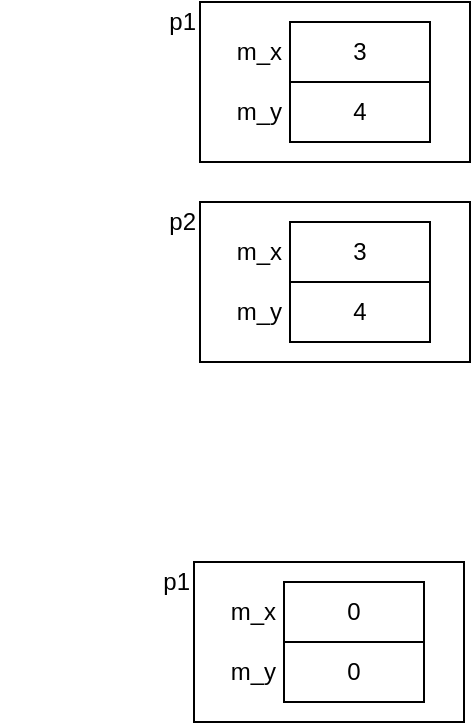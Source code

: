 <mxfile version="26.2.2" pages="9">
  <diagram id="opj-drgV3lybiYYwfv0Y" name="Page-1">
    <mxGraphModel dx="1072" dy="952" grid="1" gridSize="10" guides="1" tooltips="1" connect="1" arrows="1" fold="1" page="1" pageScale="1" pageWidth="850" pageHeight="1100" math="0" shadow="0">
      <root>
        <mxCell id="0" />
        <mxCell id="1" parent="0" />
        <mxCell id="AN8lOeEaPC3hR9UYKgBM-24" value="" style="group" parent="1" vertex="1" connectable="0">
          <mxGeometry x="248" y="80" width="235" height="110" as="geometry" />
        </mxCell>
        <mxCell id="AN8lOeEaPC3hR9UYKgBM-3" value="" style="rounded=0;whiteSpace=wrap;html=1;" parent="AN8lOeEaPC3hR9UYKgBM-24" vertex="1">
          <mxGeometry x="100" width="135" height="80" as="geometry" />
        </mxCell>
        <mxCell id="AN8lOeEaPC3hR9UYKgBM-4" value="" style="group" parent="AN8lOeEaPC3hR9UYKgBM-24" vertex="1" connectable="0">
          <mxGeometry x="105" y="10" width="110" height="30" as="geometry" />
        </mxCell>
        <mxCell id="AN8lOeEaPC3hR9UYKgBM-5" value="3" style="rounded=0;whiteSpace=wrap;html=1;" parent="AN8lOeEaPC3hR9UYKgBM-4" vertex="1">
          <mxGeometry x="40" width="70" height="30" as="geometry" />
        </mxCell>
        <mxCell id="AN8lOeEaPC3hR9UYKgBM-6" value="m_x" style="text;html=1;strokeColor=none;fillColor=none;align=right;verticalAlign=middle;whiteSpace=wrap;rounded=0;" parent="AN8lOeEaPC3hR9UYKgBM-4" vertex="1">
          <mxGeometry x="-22" y="5" width="60" height="20" as="geometry" />
        </mxCell>
        <mxCell id="AN8lOeEaPC3hR9UYKgBM-22" value="p1" style="text;html=1;strokeColor=none;fillColor=none;align=right;verticalAlign=middle;whiteSpace=wrap;rounded=0;" parent="AN8lOeEaPC3hR9UYKgBM-4" vertex="1">
          <mxGeometry x="-65" y="-10" width="60" height="20" as="geometry" />
        </mxCell>
        <mxCell id="AN8lOeEaPC3hR9UYKgBM-14" value="" style="group" parent="AN8lOeEaPC3hR9UYKgBM-24" vertex="1" connectable="0">
          <mxGeometry x="105" y="40" width="110" height="30" as="geometry" />
        </mxCell>
        <mxCell id="AN8lOeEaPC3hR9UYKgBM-15" value="4" style="rounded=0;whiteSpace=wrap;html=1;" parent="AN8lOeEaPC3hR9UYKgBM-14" vertex="1">
          <mxGeometry x="40" width="70" height="30" as="geometry" />
        </mxCell>
        <mxCell id="AN8lOeEaPC3hR9UYKgBM-16" value="m_y" style="text;html=1;strokeColor=none;fillColor=none;align=right;verticalAlign=middle;whiteSpace=wrap;rounded=0;" parent="AN8lOeEaPC3hR9UYKgBM-14" vertex="1">
          <mxGeometry x="-22" y="5" width="60" height="20" as="geometry" />
        </mxCell>
        <mxCell id="CP6XdCr3udeP17sVlXjr-1" value="" style="rounded=0;whiteSpace=wrap;html=1;" parent="1" vertex="1">
          <mxGeometry x="348" y="180" width="135" height="80" as="geometry" />
        </mxCell>
        <mxCell id="CP6XdCr3udeP17sVlXjr-2" value="" style="group" parent="1" vertex="1" connectable="0">
          <mxGeometry x="353" y="190" width="110" height="30" as="geometry" />
        </mxCell>
        <mxCell id="CP6XdCr3udeP17sVlXjr-3" value="3" style="rounded=0;whiteSpace=wrap;html=1;" parent="CP6XdCr3udeP17sVlXjr-2" vertex="1">
          <mxGeometry x="40" width="70" height="30" as="geometry" />
        </mxCell>
        <mxCell id="CP6XdCr3udeP17sVlXjr-4" value="m_x" style="text;html=1;strokeColor=none;fillColor=none;align=right;verticalAlign=middle;whiteSpace=wrap;rounded=0;" parent="CP6XdCr3udeP17sVlXjr-2" vertex="1">
          <mxGeometry x="-22" y="5" width="60" height="20" as="geometry" />
        </mxCell>
        <mxCell id="CP6XdCr3udeP17sVlXjr-5" value="p2" style="text;html=1;strokeColor=none;fillColor=none;align=right;verticalAlign=middle;whiteSpace=wrap;rounded=0;" parent="CP6XdCr3udeP17sVlXjr-2" vertex="1">
          <mxGeometry x="-65" y="-10" width="60" height="20" as="geometry" />
        </mxCell>
        <mxCell id="CP6XdCr3udeP17sVlXjr-6" value="" style="group" parent="1" vertex="1" connectable="0">
          <mxGeometry x="353" y="220" width="110" height="30" as="geometry" />
        </mxCell>
        <mxCell id="CP6XdCr3udeP17sVlXjr-7" value="4" style="rounded=0;whiteSpace=wrap;html=1;" parent="CP6XdCr3udeP17sVlXjr-6" vertex="1">
          <mxGeometry x="40" width="70" height="30" as="geometry" />
        </mxCell>
        <mxCell id="CP6XdCr3udeP17sVlXjr-8" value="m_y" style="text;html=1;strokeColor=none;fillColor=none;align=right;verticalAlign=middle;whiteSpace=wrap;rounded=0;" parent="CP6XdCr3udeP17sVlXjr-6" vertex="1">
          <mxGeometry x="-22" y="5" width="60" height="20" as="geometry" />
        </mxCell>
        <mxCell id="CP6XdCr3udeP17sVlXjr-9" value="" style="rounded=0;whiteSpace=wrap;html=1;" parent="1" vertex="1">
          <mxGeometry x="345" y="360" width="135" height="80" as="geometry" />
        </mxCell>
        <mxCell id="CP6XdCr3udeP17sVlXjr-10" value="" style="group" parent="1" vertex="1" connectable="0">
          <mxGeometry x="350" y="370" width="110" height="30" as="geometry" />
        </mxCell>
        <mxCell id="CP6XdCr3udeP17sVlXjr-11" value="0" style="rounded=0;whiteSpace=wrap;html=1;" parent="CP6XdCr3udeP17sVlXjr-10" vertex="1">
          <mxGeometry x="40" width="70" height="30" as="geometry" />
        </mxCell>
        <mxCell id="CP6XdCr3udeP17sVlXjr-12" value="m_x" style="text;html=1;strokeColor=none;fillColor=none;align=right;verticalAlign=middle;whiteSpace=wrap;rounded=0;" parent="CP6XdCr3udeP17sVlXjr-10" vertex="1">
          <mxGeometry x="-22" y="5" width="60" height="20" as="geometry" />
        </mxCell>
        <mxCell id="CP6XdCr3udeP17sVlXjr-13" value="p1" style="text;html=1;strokeColor=none;fillColor=none;align=right;verticalAlign=middle;whiteSpace=wrap;rounded=0;" parent="CP6XdCr3udeP17sVlXjr-10" vertex="1">
          <mxGeometry x="-65" y="-10" width="60" height="20" as="geometry" />
        </mxCell>
        <mxCell id="CP6XdCr3udeP17sVlXjr-14" value="" style="group" parent="1" vertex="1" connectable="0">
          <mxGeometry x="350" y="400" width="110" height="30" as="geometry" />
        </mxCell>
        <mxCell id="CP6XdCr3udeP17sVlXjr-15" value="0" style="rounded=0;whiteSpace=wrap;html=1;" parent="CP6XdCr3udeP17sVlXjr-14" vertex="1">
          <mxGeometry x="40" width="70" height="30" as="geometry" />
        </mxCell>
        <mxCell id="CP6XdCr3udeP17sVlXjr-16" value="m_y" style="text;html=1;strokeColor=none;fillColor=none;align=right;verticalAlign=middle;whiteSpace=wrap;rounded=0;" parent="CP6XdCr3udeP17sVlXjr-14" vertex="1">
          <mxGeometry x="-22" y="5" width="60" height="20" as="geometry" />
        </mxCell>
      </root>
    </mxGraphModel>
  </diagram>
  <diagram id="89L43GkFxovWfiTR1yN-" name="Page-2">
    <mxGraphModel dx="1072" dy="952" grid="1" gridSize="10" guides="1" tooltips="1" connect="1" arrows="1" fold="1" page="1" pageScale="1" pageWidth="850" pageHeight="1100" math="0" shadow="0">
      <root>
        <mxCell id="UZRYZXfFxwNRGI_YSuTB-0" />
        <mxCell id="UZRYZXfFxwNRGI_YSuTB-1" parent="UZRYZXfFxwNRGI_YSuTB-0" />
        <mxCell id="7LQwqWcmf4sO_3C_LHzw-0" value="" style="rounded=0;whiteSpace=wrap;html=1;" parent="UZRYZXfFxwNRGI_YSuTB-1" vertex="1">
          <mxGeometry x="134.5" y="80" width="435.5" height="124" as="geometry" />
        </mxCell>
        <mxCell id="7LQwqWcmf4sO_3C_LHzw-1" value="" style="rounded=0;whiteSpace=wrap;html=1;" parent="UZRYZXfFxwNRGI_YSuTB-1" vertex="1">
          <mxGeometry x="144.5" y="90" width="207" height="90" as="geometry" />
        </mxCell>
        <mxCell id="7LQwqWcmf4sO_3C_LHzw-2" value="" style="rounded=0;whiteSpace=wrap;html=1;align=left;" parent="UZRYZXfFxwNRGI_YSuTB-1" vertex="1">
          <mxGeometry x="196.5" y="120" width="145" height="50" as="geometry" />
        </mxCell>
        <mxCell id="7LQwqWcmf4sO_3C_LHzw-3" value="students" style="text;html=1;strokeColor=none;fillColor=none;align=right;verticalAlign=middle;whiteSpace=wrap;rounded=0;" parent="UZRYZXfFxwNRGI_YSuTB-1" vertex="1">
          <mxGeometry x="70" y="80" width="60" height="20" as="geometry" />
        </mxCell>
        <mxCell id="7LQwqWcmf4sO_3C_LHzw-4" value="Beth Jones" style="rounded=0;whiteSpace=wrap;html=1;align=left;" parent="UZRYZXfFxwNRGI_YSuTB-1" vertex="1">
          <mxGeometry x="196.5" y="100" width="145" height="20" as="geometry" />
        </mxCell>
        <mxCell id="7LQwqWcmf4sO_3C_LHzw-5" value="name" style="text;html=1;strokeColor=none;fillColor=none;align=right;verticalAlign=middle;whiteSpace=wrap;rounded=0;" parent="UZRYZXfFxwNRGI_YSuTB-1" vertex="1">
          <mxGeometry x="134.5" y="100" width="60" height="20" as="geometry" />
        </mxCell>
        <mxCell id="7LQwqWcmf4sO_3C_LHzw-6" value="exams" style="text;html=1;strokeColor=none;fillColor=none;align=right;verticalAlign=middle;whiteSpace=wrap;rounded=0;" parent="UZRYZXfFxwNRGI_YSuTB-1" vertex="1">
          <mxGeometry x="155.5" y="140" width="40" height="20" as="geometry" />
        </mxCell>
        <mxCell id="7LQwqWcmf4sO_3C_LHzw-7" value="" style="group" parent="UZRYZXfFxwNRGI_YSuTB-1" vertex="1" connectable="0">
          <mxGeometry x="204.5" y="130" width="40" height="40" as="geometry" />
        </mxCell>
        <mxCell id="7LQwqWcmf4sO_3C_LHzw-8" value="" style="group;fillColor=none;" parent="7LQwqWcmf4sO_3C_LHzw-7" vertex="1" connectable="0">
          <mxGeometry width="40" height="40" as="geometry" />
        </mxCell>
        <mxCell id="7LQwqWcmf4sO_3C_LHzw-9" value="" style="group;fillColor=none;" parent="7LQwqWcmf4sO_3C_LHzw-8" vertex="1" connectable="0">
          <mxGeometry width="40" height="40" as="geometry" />
        </mxCell>
        <mxCell id="7LQwqWcmf4sO_3C_LHzw-10" value="84.2" style="rounded=0;whiteSpace=wrap;html=1;fillColor=#f8cecc;strokeColor=#b85450;" parent="7LQwqWcmf4sO_3C_LHzw-9" vertex="1">
          <mxGeometry width="40" height="20" as="geometry" />
        </mxCell>
        <mxCell id="7LQwqWcmf4sO_3C_LHzw-11" value="0" style="text;html=1;strokeColor=none;fillColor=none;align=center;verticalAlign=middle;whiteSpace=wrap;rounded=0;fontStyle=2;fontColor=#808080;" parent="7LQwqWcmf4sO_3C_LHzw-9" vertex="1">
          <mxGeometry y="20" width="40" height="20" as="geometry" />
        </mxCell>
        <mxCell id="7LQwqWcmf4sO_3C_LHzw-12" value="" style="group" parent="UZRYZXfFxwNRGI_YSuTB-1" vertex="1" connectable="0">
          <mxGeometry x="244.5" y="130" width="40" height="40" as="geometry" />
        </mxCell>
        <mxCell id="7LQwqWcmf4sO_3C_LHzw-13" value="" style="group;fillColor=none;" parent="7LQwqWcmf4sO_3C_LHzw-12" vertex="1" connectable="0">
          <mxGeometry width="40" height="40" as="geometry" />
        </mxCell>
        <mxCell id="7LQwqWcmf4sO_3C_LHzw-14" value="" style="group;fillColor=none;" parent="7LQwqWcmf4sO_3C_LHzw-13" vertex="1" connectable="0">
          <mxGeometry width="40" height="40" as="geometry" />
        </mxCell>
        <mxCell id="7LQwqWcmf4sO_3C_LHzw-15" value="94.3" style="rounded=0;whiteSpace=wrap;html=1;fillColor=none;" parent="7LQwqWcmf4sO_3C_LHzw-14" vertex="1">
          <mxGeometry width="40" height="20" as="geometry" />
        </mxCell>
        <mxCell id="7LQwqWcmf4sO_3C_LHzw-16" value="1" style="text;html=1;strokeColor=none;fillColor=none;align=center;verticalAlign=middle;whiteSpace=wrap;rounded=0;fontStyle=2;fontColor=#808080;" parent="7LQwqWcmf4sO_3C_LHzw-14" vertex="1">
          <mxGeometry y="20" width="40" height="20" as="geometry" />
        </mxCell>
        <mxCell id="7LQwqWcmf4sO_3C_LHzw-17" value="" style="group" parent="UZRYZXfFxwNRGI_YSuTB-1" vertex="1" connectable="0">
          <mxGeometry x="284.5" y="130" width="40" height="40" as="geometry" />
        </mxCell>
        <mxCell id="7LQwqWcmf4sO_3C_LHzw-18" value="" style="group;fillColor=none;" parent="7LQwqWcmf4sO_3C_LHzw-17" vertex="1" connectable="0">
          <mxGeometry width="40" height="40" as="geometry" />
        </mxCell>
        <mxCell id="7LQwqWcmf4sO_3C_LHzw-19" value="" style="group;fillColor=none;" parent="7LQwqWcmf4sO_3C_LHzw-18" vertex="1" connectable="0">
          <mxGeometry width="40" height="40" as="geometry" />
        </mxCell>
        <mxCell id="7LQwqWcmf4sO_3C_LHzw-20" value="96.7" style="rounded=0;whiteSpace=wrap;html=1;fillColor=none;" parent="7LQwqWcmf4sO_3C_LHzw-19" vertex="1">
          <mxGeometry width="40" height="20" as="geometry" />
        </mxCell>
        <mxCell id="7LQwqWcmf4sO_3C_LHzw-21" value="2" style="text;html=1;strokeColor=none;fillColor=none;align=center;verticalAlign=middle;whiteSpace=wrap;rounded=0;fontStyle=2;fontColor=#808080;" parent="7LQwqWcmf4sO_3C_LHzw-19" vertex="1">
          <mxGeometry y="20" width="40" height="20" as="geometry" />
        </mxCell>
        <mxCell id="7LQwqWcmf4sO_3C_LHzw-22" value="" style="rounded=0;whiteSpace=wrap;html=1;" parent="UZRYZXfFxwNRGI_YSuTB-1" vertex="1">
          <mxGeometry x="351.5" y="90" width="207" height="90" as="geometry" />
        </mxCell>
        <mxCell id="7LQwqWcmf4sO_3C_LHzw-23" value="" style="rounded=0;whiteSpace=wrap;html=1;align=left;" parent="UZRYZXfFxwNRGI_YSuTB-1" vertex="1">
          <mxGeometry x="403.5" y="120" width="145" height="50" as="geometry" />
        </mxCell>
        <mxCell id="7LQwqWcmf4sO_3C_LHzw-24" value="John Smith" style="rounded=0;whiteSpace=wrap;html=1;align=left;" parent="UZRYZXfFxwNRGI_YSuTB-1" vertex="1">
          <mxGeometry x="403.5" y="100" width="145" height="20" as="geometry" />
        </mxCell>
        <mxCell id="7LQwqWcmf4sO_3C_LHzw-25" value="name" style="text;html=1;strokeColor=none;fillColor=none;align=right;verticalAlign=middle;whiteSpace=wrap;rounded=0;" parent="UZRYZXfFxwNRGI_YSuTB-1" vertex="1">
          <mxGeometry x="342.5" y="100" width="60" height="20" as="geometry" />
        </mxCell>
        <mxCell id="7LQwqWcmf4sO_3C_LHzw-26" value="exams" style="text;html=1;strokeColor=none;fillColor=none;align=right;verticalAlign=middle;whiteSpace=wrap;rounded=0;" parent="UZRYZXfFxwNRGI_YSuTB-1" vertex="1">
          <mxGeometry x="362.5" y="140" width="40" height="20" as="geometry" />
        </mxCell>
        <mxCell id="7LQwqWcmf4sO_3C_LHzw-27" value="" style="group" parent="UZRYZXfFxwNRGI_YSuTB-1" vertex="1" connectable="0">
          <mxGeometry x="411.5" y="130" width="40" height="40" as="geometry" />
        </mxCell>
        <mxCell id="7LQwqWcmf4sO_3C_LHzw-28" value="" style="group;fillColor=none;" parent="7LQwqWcmf4sO_3C_LHzw-27" vertex="1" connectable="0">
          <mxGeometry width="40" height="40" as="geometry" />
        </mxCell>
        <mxCell id="7LQwqWcmf4sO_3C_LHzw-29" value="" style="group;fillColor=none;" parent="7LQwqWcmf4sO_3C_LHzw-28" vertex="1" connectable="0">
          <mxGeometry width="40" height="40" as="geometry" />
        </mxCell>
        <mxCell id="7LQwqWcmf4sO_3C_LHzw-30" value="78.2" style="rounded=0;whiteSpace=wrap;html=1;fillColor=none;" parent="7LQwqWcmf4sO_3C_LHzw-29" vertex="1">
          <mxGeometry width="40" height="20" as="geometry" />
        </mxCell>
        <mxCell id="7LQwqWcmf4sO_3C_LHzw-31" value="0" style="text;html=1;strokeColor=none;fillColor=none;align=center;verticalAlign=middle;whiteSpace=wrap;rounded=0;fontStyle=2;fontColor=#808080;" parent="7LQwqWcmf4sO_3C_LHzw-29" vertex="1">
          <mxGeometry y="20" width="40" height="20" as="geometry" />
        </mxCell>
        <mxCell id="7LQwqWcmf4sO_3C_LHzw-32" value="" style="group" parent="UZRYZXfFxwNRGI_YSuTB-1" vertex="1" connectable="0">
          <mxGeometry x="451.5" y="130" width="40" height="40" as="geometry" />
        </mxCell>
        <mxCell id="7LQwqWcmf4sO_3C_LHzw-33" value="" style="group;fillColor=none;" parent="7LQwqWcmf4sO_3C_LHzw-32" vertex="1" connectable="0">
          <mxGeometry width="40" height="40" as="geometry" />
        </mxCell>
        <mxCell id="7LQwqWcmf4sO_3C_LHzw-34" value="" style="group;fillColor=none;" parent="7LQwqWcmf4sO_3C_LHzw-33" vertex="1" connectable="0">
          <mxGeometry width="40" height="40" as="geometry" />
        </mxCell>
        <mxCell id="7LQwqWcmf4sO_3C_LHzw-35" value="88.3" style="rounded=0;whiteSpace=wrap;html=1;fillColor=none;" parent="7LQwqWcmf4sO_3C_LHzw-34" vertex="1">
          <mxGeometry width="40" height="20" as="geometry" />
        </mxCell>
        <mxCell id="7LQwqWcmf4sO_3C_LHzw-36" value="1" style="text;html=1;strokeColor=none;fillColor=none;align=center;verticalAlign=middle;whiteSpace=wrap;rounded=0;fontStyle=2;fontColor=#808080;" parent="7LQwqWcmf4sO_3C_LHzw-34" vertex="1">
          <mxGeometry y="20" width="40" height="20" as="geometry" />
        </mxCell>
        <mxCell id="7LQwqWcmf4sO_3C_LHzw-37" value="" style="group" parent="UZRYZXfFxwNRGI_YSuTB-1" vertex="1" connectable="0">
          <mxGeometry x="491.5" y="130" width="40" height="40" as="geometry" />
        </mxCell>
        <mxCell id="7LQwqWcmf4sO_3C_LHzw-38" value="" style="group;fillColor=none;" parent="7LQwqWcmf4sO_3C_LHzw-37" vertex="1" connectable="0">
          <mxGeometry width="40" height="40" as="geometry" />
        </mxCell>
        <mxCell id="7LQwqWcmf4sO_3C_LHzw-39" value="" style="group;fillColor=none;" parent="7LQwqWcmf4sO_3C_LHzw-38" vertex="1" connectable="0">
          <mxGeometry width="40" height="40" as="geometry" />
        </mxCell>
        <mxCell id="7LQwqWcmf4sO_3C_LHzw-40" value="92.7" style="rounded=0;whiteSpace=wrap;html=1;fillColor=none;" parent="7LQwqWcmf4sO_3C_LHzw-39" vertex="1">
          <mxGeometry width="40" height="20" as="geometry" />
        </mxCell>
        <mxCell id="7LQwqWcmf4sO_3C_LHzw-41" value="2" style="text;html=1;strokeColor=none;fillColor=none;align=center;verticalAlign=middle;whiteSpace=wrap;rounded=0;fontStyle=2;fontColor=#808080;" parent="7LQwqWcmf4sO_3C_LHzw-39" vertex="1">
          <mxGeometry y="20" width="40" height="20" as="geometry" />
        </mxCell>
        <mxCell id="7LQwqWcmf4sO_3C_LHzw-42" value="0" style="text;html=1;strokeColor=none;fillColor=none;align=center;verticalAlign=middle;whiteSpace=wrap;rounded=0;fontStyle=2;fontColor=#808080;" parent="UZRYZXfFxwNRGI_YSuTB-1" vertex="1">
          <mxGeometry x="220" y="180" width="40" height="20" as="geometry" />
        </mxCell>
        <mxCell id="7LQwqWcmf4sO_3C_LHzw-43" value="1" style="text;html=1;strokeColor=none;fillColor=none;align=center;verticalAlign=middle;whiteSpace=wrap;rounded=0;fontStyle=2;fontColor=#808080;" parent="UZRYZXfFxwNRGI_YSuTB-1" vertex="1">
          <mxGeometry x="451.5" y="180" width="40" height="20" as="geometry" />
        </mxCell>
        <mxCell id="7LQwqWcmf4sO_3C_LHzw-44" value="" style="rounded=0;whiteSpace=wrap;html=1;" parent="UZRYZXfFxwNRGI_YSuTB-1" vertex="1">
          <mxGeometry x="142.5" y="230" width="207" height="90" as="geometry" />
        </mxCell>
        <mxCell id="7LQwqWcmf4sO_3C_LHzw-45" value="" style="rounded=0;whiteSpace=wrap;html=1;align=left;" parent="UZRYZXfFxwNRGI_YSuTB-1" vertex="1">
          <mxGeometry x="194.5" y="260" width="145" height="50" as="geometry" />
        </mxCell>
        <mxCell id="7LQwqWcmf4sO_3C_LHzw-46" value="s1" style="text;html=1;strokeColor=none;fillColor=none;align=right;verticalAlign=middle;whiteSpace=wrap;rounded=0;" parent="UZRYZXfFxwNRGI_YSuTB-1" vertex="1">
          <mxGeometry x="78" y="230" width="60" height="20" as="geometry" />
        </mxCell>
        <mxCell id="7LQwqWcmf4sO_3C_LHzw-47" value="Beth Jones" style="rounded=0;whiteSpace=wrap;html=1;align=left;" parent="UZRYZXfFxwNRGI_YSuTB-1" vertex="1">
          <mxGeometry x="194.5" y="240" width="145" height="20" as="geometry" />
        </mxCell>
        <mxCell id="7LQwqWcmf4sO_3C_LHzw-48" value="name" style="text;html=1;strokeColor=none;fillColor=none;align=right;verticalAlign=middle;whiteSpace=wrap;rounded=0;" parent="UZRYZXfFxwNRGI_YSuTB-1" vertex="1">
          <mxGeometry x="132.5" y="240" width="60" height="20" as="geometry" />
        </mxCell>
        <mxCell id="7LQwqWcmf4sO_3C_LHzw-49" value="exams" style="text;html=1;strokeColor=none;fillColor=none;align=right;verticalAlign=middle;whiteSpace=wrap;rounded=0;" parent="UZRYZXfFxwNRGI_YSuTB-1" vertex="1">
          <mxGeometry x="154.5" y="280" width="40" height="20" as="geometry" />
        </mxCell>
        <mxCell id="7LQwqWcmf4sO_3C_LHzw-50" value="" style="group" parent="UZRYZXfFxwNRGI_YSuTB-1" vertex="1" connectable="0">
          <mxGeometry x="202.5" y="270" width="40" height="40" as="geometry" />
        </mxCell>
        <mxCell id="7LQwqWcmf4sO_3C_LHzw-51" value="" style="group;fillColor=none;" parent="7LQwqWcmf4sO_3C_LHzw-50" vertex="1" connectable="0">
          <mxGeometry width="40" height="40" as="geometry" />
        </mxCell>
        <mxCell id="7LQwqWcmf4sO_3C_LHzw-52" value="" style="group;fillColor=none;" parent="7LQwqWcmf4sO_3C_LHzw-51" vertex="1" connectable="0">
          <mxGeometry width="40" height="40" as="geometry" />
        </mxCell>
        <mxCell id="7LQwqWcmf4sO_3C_LHzw-53" value="100.0" style="rounded=0;whiteSpace=wrap;html=1;fillColor=#f8cecc;strokeColor=#b85450;" parent="7LQwqWcmf4sO_3C_LHzw-52" vertex="1">
          <mxGeometry width="40" height="20" as="geometry" />
        </mxCell>
        <mxCell id="7LQwqWcmf4sO_3C_LHzw-54" value="0" style="text;html=1;strokeColor=none;fillColor=none;align=center;verticalAlign=middle;whiteSpace=wrap;rounded=0;fontStyle=2;fontColor=#808080;" parent="7LQwqWcmf4sO_3C_LHzw-52" vertex="1">
          <mxGeometry y="20" width="40" height="20" as="geometry" />
        </mxCell>
        <mxCell id="7LQwqWcmf4sO_3C_LHzw-55" value="" style="group" parent="UZRYZXfFxwNRGI_YSuTB-1" vertex="1" connectable="0">
          <mxGeometry x="242.5" y="270" width="40" height="40" as="geometry" />
        </mxCell>
        <mxCell id="7LQwqWcmf4sO_3C_LHzw-56" value="" style="group;fillColor=none;" parent="7LQwqWcmf4sO_3C_LHzw-55" vertex="1" connectable="0">
          <mxGeometry width="40" height="40" as="geometry" />
        </mxCell>
        <mxCell id="7LQwqWcmf4sO_3C_LHzw-57" value="" style="group;fillColor=none;" parent="7LQwqWcmf4sO_3C_LHzw-56" vertex="1" connectable="0">
          <mxGeometry width="40" height="40" as="geometry" />
        </mxCell>
        <mxCell id="7LQwqWcmf4sO_3C_LHzw-58" value="94.3" style="rounded=0;whiteSpace=wrap;html=1;fillColor=none;" parent="7LQwqWcmf4sO_3C_LHzw-57" vertex="1">
          <mxGeometry width="40" height="20" as="geometry" />
        </mxCell>
        <mxCell id="7LQwqWcmf4sO_3C_LHzw-59" value="1" style="text;html=1;strokeColor=none;fillColor=none;align=center;verticalAlign=middle;whiteSpace=wrap;rounded=0;fontStyle=2;fontColor=#808080;" parent="7LQwqWcmf4sO_3C_LHzw-57" vertex="1">
          <mxGeometry y="20" width="40" height="20" as="geometry" />
        </mxCell>
        <mxCell id="7LQwqWcmf4sO_3C_LHzw-60" value="" style="group" parent="UZRYZXfFxwNRGI_YSuTB-1" vertex="1" connectable="0">
          <mxGeometry x="282.5" y="270" width="40" height="40" as="geometry" />
        </mxCell>
        <mxCell id="7LQwqWcmf4sO_3C_LHzw-61" value="" style="group;fillColor=none;" parent="7LQwqWcmf4sO_3C_LHzw-60" vertex="1" connectable="0">
          <mxGeometry width="40" height="40" as="geometry" />
        </mxCell>
        <mxCell id="7LQwqWcmf4sO_3C_LHzw-62" value="" style="group;fillColor=none;" parent="7LQwqWcmf4sO_3C_LHzw-61" vertex="1" connectable="0">
          <mxGeometry width="40" height="40" as="geometry" />
        </mxCell>
        <mxCell id="7LQwqWcmf4sO_3C_LHzw-63" value="96.7" style="rounded=0;whiteSpace=wrap;html=1;fillColor=none;" parent="7LQwqWcmf4sO_3C_LHzw-62" vertex="1">
          <mxGeometry width="40" height="20" as="geometry" />
        </mxCell>
        <mxCell id="7LQwqWcmf4sO_3C_LHzw-64" value="2" style="text;html=1;strokeColor=none;fillColor=none;align=center;verticalAlign=middle;whiteSpace=wrap;rounded=0;fontStyle=2;fontColor=#808080;" parent="7LQwqWcmf4sO_3C_LHzw-62" vertex="1">
          <mxGeometry y="20" width="40" height="20" as="geometry" />
        </mxCell>
        <mxCell id="7LQwqWcmf4sO_3C_LHzw-65" value="" style="rounded=0;whiteSpace=wrap;html=1;" parent="UZRYZXfFxwNRGI_YSuTB-1" vertex="1">
          <mxGeometry x="134.5" y="390" width="435.5" height="124" as="geometry" />
        </mxCell>
        <mxCell id="7LQwqWcmf4sO_3C_LHzw-66" value="" style="rounded=0;whiteSpace=wrap;html=1;" parent="UZRYZXfFxwNRGI_YSuTB-1" vertex="1">
          <mxGeometry x="144.5" y="400" width="207" height="90" as="geometry" />
        </mxCell>
        <mxCell id="7LQwqWcmf4sO_3C_LHzw-67" value="" style="rounded=0;whiteSpace=wrap;html=1;align=left;" parent="UZRYZXfFxwNRGI_YSuTB-1" vertex="1">
          <mxGeometry x="196.5" y="430" width="145" height="50" as="geometry" />
        </mxCell>
        <mxCell id="7LQwqWcmf4sO_3C_LHzw-68" value="students" style="text;html=1;strokeColor=none;fillColor=none;align=right;verticalAlign=middle;whiteSpace=wrap;rounded=0;" parent="UZRYZXfFxwNRGI_YSuTB-1" vertex="1">
          <mxGeometry x="70" y="390" width="60" height="20" as="geometry" />
        </mxCell>
        <mxCell id="7LQwqWcmf4sO_3C_LHzw-69" value="Beth Jones" style="rounded=0;whiteSpace=wrap;html=1;align=left;" parent="UZRYZXfFxwNRGI_YSuTB-1" vertex="1">
          <mxGeometry x="196.5" y="410" width="145" height="20" as="geometry" />
        </mxCell>
        <mxCell id="7LQwqWcmf4sO_3C_LHzw-70" value="name" style="text;html=1;strokeColor=none;fillColor=none;align=right;verticalAlign=middle;whiteSpace=wrap;rounded=0;" parent="UZRYZXfFxwNRGI_YSuTB-1" vertex="1">
          <mxGeometry x="134.5" y="410" width="60" height="20" as="geometry" />
        </mxCell>
        <mxCell id="7LQwqWcmf4sO_3C_LHzw-71" value="exams" style="text;html=1;strokeColor=none;fillColor=none;align=right;verticalAlign=middle;whiteSpace=wrap;rounded=0;" parent="UZRYZXfFxwNRGI_YSuTB-1" vertex="1">
          <mxGeometry x="155.5" y="450" width="40" height="20" as="geometry" />
        </mxCell>
        <mxCell id="7LQwqWcmf4sO_3C_LHzw-72" value="" style="group" parent="UZRYZXfFxwNRGI_YSuTB-1" vertex="1" connectable="0">
          <mxGeometry x="204.5" y="440" width="40" height="40" as="geometry" />
        </mxCell>
        <mxCell id="7LQwqWcmf4sO_3C_LHzw-73" value="" style="group;fillColor=none;" parent="7LQwqWcmf4sO_3C_LHzw-72" vertex="1" connectable="0">
          <mxGeometry width="40" height="40" as="geometry" />
        </mxCell>
        <mxCell id="7LQwqWcmf4sO_3C_LHzw-74" value="" style="group;fillColor=none;" parent="7LQwqWcmf4sO_3C_LHzw-73" vertex="1" connectable="0">
          <mxGeometry width="40" height="40" as="geometry" />
        </mxCell>
        <mxCell id="7LQwqWcmf4sO_3C_LHzw-75" value="100.0" style="rounded=0;whiteSpace=wrap;html=1;fillColor=#d5e8d4;strokeColor=#82b366;" parent="7LQwqWcmf4sO_3C_LHzw-74" vertex="1">
          <mxGeometry width="40" height="20" as="geometry" />
        </mxCell>
        <mxCell id="7LQwqWcmf4sO_3C_LHzw-76" value="0" style="text;html=1;strokeColor=none;fillColor=none;align=center;verticalAlign=middle;whiteSpace=wrap;rounded=0;fontStyle=2;fontColor=#808080;" parent="7LQwqWcmf4sO_3C_LHzw-74" vertex="1">
          <mxGeometry y="20" width="40" height="20" as="geometry" />
        </mxCell>
        <mxCell id="7LQwqWcmf4sO_3C_LHzw-77" value="" style="group" parent="UZRYZXfFxwNRGI_YSuTB-1" vertex="1" connectable="0">
          <mxGeometry x="244.5" y="440" width="40" height="40" as="geometry" />
        </mxCell>
        <mxCell id="7LQwqWcmf4sO_3C_LHzw-78" value="" style="group;fillColor=none;" parent="7LQwqWcmf4sO_3C_LHzw-77" vertex="1" connectable="0">
          <mxGeometry width="40" height="40" as="geometry" />
        </mxCell>
        <mxCell id="7LQwqWcmf4sO_3C_LHzw-79" value="" style="group;fillColor=none;" parent="7LQwqWcmf4sO_3C_LHzw-78" vertex="1" connectable="0">
          <mxGeometry width="40" height="40" as="geometry" />
        </mxCell>
        <mxCell id="7LQwqWcmf4sO_3C_LHzw-80" value="94.3" style="rounded=0;whiteSpace=wrap;html=1;fillColor=none;" parent="7LQwqWcmf4sO_3C_LHzw-79" vertex="1">
          <mxGeometry width="40" height="20" as="geometry" />
        </mxCell>
        <mxCell id="7LQwqWcmf4sO_3C_LHzw-81" value="1" style="text;html=1;strokeColor=none;fillColor=none;align=center;verticalAlign=middle;whiteSpace=wrap;rounded=0;fontStyle=2;fontColor=#808080;" parent="7LQwqWcmf4sO_3C_LHzw-79" vertex="1">
          <mxGeometry y="20" width="40" height="20" as="geometry" />
        </mxCell>
        <mxCell id="7LQwqWcmf4sO_3C_LHzw-82" value="" style="group" parent="UZRYZXfFxwNRGI_YSuTB-1" vertex="1" connectable="0">
          <mxGeometry x="284.5" y="440" width="40" height="40" as="geometry" />
        </mxCell>
        <mxCell id="7LQwqWcmf4sO_3C_LHzw-83" value="" style="group;fillColor=none;" parent="7LQwqWcmf4sO_3C_LHzw-82" vertex="1" connectable="0">
          <mxGeometry width="40" height="40" as="geometry" />
        </mxCell>
        <mxCell id="7LQwqWcmf4sO_3C_LHzw-84" value="" style="group;fillColor=none;" parent="7LQwqWcmf4sO_3C_LHzw-83" vertex="1" connectable="0">
          <mxGeometry width="40" height="40" as="geometry" />
        </mxCell>
        <mxCell id="7LQwqWcmf4sO_3C_LHzw-85" value="96.7" style="rounded=0;whiteSpace=wrap;html=1;fillColor=none;" parent="7LQwqWcmf4sO_3C_LHzw-84" vertex="1">
          <mxGeometry width="40" height="20" as="geometry" />
        </mxCell>
        <mxCell id="7LQwqWcmf4sO_3C_LHzw-86" value="2" style="text;html=1;strokeColor=none;fillColor=none;align=center;verticalAlign=middle;whiteSpace=wrap;rounded=0;fontStyle=2;fontColor=#808080;" parent="7LQwqWcmf4sO_3C_LHzw-84" vertex="1">
          <mxGeometry y="20" width="40" height="20" as="geometry" />
        </mxCell>
        <mxCell id="7LQwqWcmf4sO_3C_LHzw-87" value="" style="rounded=0;whiteSpace=wrap;html=1;" parent="UZRYZXfFxwNRGI_YSuTB-1" vertex="1">
          <mxGeometry x="351.5" y="400" width="207" height="90" as="geometry" />
        </mxCell>
        <mxCell id="7LQwqWcmf4sO_3C_LHzw-88" value="" style="rounded=0;whiteSpace=wrap;html=1;align=left;" parent="UZRYZXfFxwNRGI_YSuTB-1" vertex="1">
          <mxGeometry x="403.5" y="430" width="145" height="50" as="geometry" />
        </mxCell>
        <mxCell id="7LQwqWcmf4sO_3C_LHzw-89" value="John Smith" style="rounded=0;whiteSpace=wrap;html=1;align=left;" parent="UZRYZXfFxwNRGI_YSuTB-1" vertex="1">
          <mxGeometry x="403.5" y="410" width="145" height="20" as="geometry" />
        </mxCell>
        <mxCell id="7LQwqWcmf4sO_3C_LHzw-90" value="name" style="text;html=1;strokeColor=none;fillColor=none;align=right;verticalAlign=middle;whiteSpace=wrap;rounded=0;" parent="UZRYZXfFxwNRGI_YSuTB-1" vertex="1">
          <mxGeometry x="342.5" y="410" width="60" height="20" as="geometry" />
        </mxCell>
        <mxCell id="7LQwqWcmf4sO_3C_LHzw-91" value="exams" style="text;html=1;strokeColor=none;fillColor=none;align=right;verticalAlign=middle;whiteSpace=wrap;rounded=0;" parent="UZRYZXfFxwNRGI_YSuTB-1" vertex="1">
          <mxGeometry x="362.5" y="450" width="40" height="20" as="geometry" />
        </mxCell>
        <mxCell id="7LQwqWcmf4sO_3C_LHzw-92" value="" style="group" parent="UZRYZXfFxwNRGI_YSuTB-1" vertex="1" connectable="0">
          <mxGeometry x="411.5" y="440" width="40" height="40" as="geometry" />
        </mxCell>
        <mxCell id="7LQwqWcmf4sO_3C_LHzw-93" value="" style="group;fillColor=none;" parent="7LQwqWcmf4sO_3C_LHzw-92" vertex="1" connectable="0">
          <mxGeometry width="40" height="40" as="geometry" />
        </mxCell>
        <mxCell id="7LQwqWcmf4sO_3C_LHzw-94" value="" style="group;fillColor=none;" parent="7LQwqWcmf4sO_3C_LHzw-93" vertex="1" connectable="0">
          <mxGeometry width="40" height="40" as="geometry" />
        </mxCell>
        <mxCell id="7LQwqWcmf4sO_3C_LHzw-95" value="78.2" style="rounded=0;whiteSpace=wrap;html=1;fillColor=none;" parent="7LQwqWcmf4sO_3C_LHzw-94" vertex="1">
          <mxGeometry width="40" height="20" as="geometry" />
        </mxCell>
        <mxCell id="7LQwqWcmf4sO_3C_LHzw-96" value="0" style="text;html=1;strokeColor=none;fillColor=none;align=center;verticalAlign=middle;whiteSpace=wrap;rounded=0;fontStyle=2;fontColor=#808080;" parent="7LQwqWcmf4sO_3C_LHzw-94" vertex="1">
          <mxGeometry y="20" width="40" height="20" as="geometry" />
        </mxCell>
        <mxCell id="7LQwqWcmf4sO_3C_LHzw-97" value="" style="group" parent="UZRYZXfFxwNRGI_YSuTB-1" vertex="1" connectable="0">
          <mxGeometry x="451.5" y="440" width="40" height="40" as="geometry" />
        </mxCell>
        <mxCell id="7LQwqWcmf4sO_3C_LHzw-98" value="" style="group;fillColor=none;" parent="7LQwqWcmf4sO_3C_LHzw-97" vertex="1" connectable="0">
          <mxGeometry width="40" height="40" as="geometry" />
        </mxCell>
        <mxCell id="7LQwqWcmf4sO_3C_LHzw-99" value="" style="group;fillColor=none;" parent="7LQwqWcmf4sO_3C_LHzw-98" vertex="1" connectable="0">
          <mxGeometry width="40" height="40" as="geometry" />
        </mxCell>
        <mxCell id="7LQwqWcmf4sO_3C_LHzw-100" value="88.3" style="rounded=0;whiteSpace=wrap;html=1;fillColor=none;" parent="7LQwqWcmf4sO_3C_LHzw-99" vertex="1">
          <mxGeometry width="40" height="20" as="geometry" />
        </mxCell>
        <mxCell id="7LQwqWcmf4sO_3C_LHzw-101" value="1" style="text;html=1;strokeColor=none;fillColor=none;align=center;verticalAlign=middle;whiteSpace=wrap;rounded=0;fontStyle=2;fontColor=#808080;" parent="7LQwqWcmf4sO_3C_LHzw-99" vertex="1">
          <mxGeometry y="20" width="40" height="20" as="geometry" />
        </mxCell>
        <mxCell id="7LQwqWcmf4sO_3C_LHzw-102" value="" style="group" parent="UZRYZXfFxwNRGI_YSuTB-1" vertex="1" connectable="0">
          <mxGeometry x="491.5" y="440" width="40" height="40" as="geometry" />
        </mxCell>
        <mxCell id="7LQwqWcmf4sO_3C_LHzw-103" value="" style="group;fillColor=none;" parent="7LQwqWcmf4sO_3C_LHzw-102" vertex="1" connectable="0">
          <mxGeometry width="40" height="40" as="geometry" />
        </mxCell>
        <mxCell id="7LQwqWcmf4sO_3C_LHzw-104" value="" style="group;fillColor=none;" parent="7LQwqWcmf4sO_3C_LHzw-103" vertex="1" connectable="0">
          <mxGeometry width="40" height="40" as="geometry" />
        </mxCell>
        <mxCell id="7LQwqWcmf4sO_3C_LHzw-105" value="92.7" style="rounded=0;whiteSpace=wrap;html=1;fillColor=none;" parent="7LQwqWcmf4sO_3C_LHzw-104" vertex="1">
          <mxGeometry width="40" height="20" as="geometry" />
        </mxCell>
        <mxCell id="7LQwqWcmf4sO_3C_LHzw-106" value="2" style="text;html=1;strokeColor=none;fillColor=none;align=center;verticalAlign=middle;whiteSpace=wrap;rounded=0;fontStyle=2;fontColor=#808080;" parent="7LQwqWcmf4sO_3C_LHzw-104" vertex="1">
          <mxGeometry y="20" width="40" height="20" as="geometry" />
        </mxCell>
        <mxCell id="7LQwqWcmf4sO_3C_LHzw-107" value="0" style="text;html=1;strokeColor=none;fillColor=none;align=center;verticalAlign=middle;whiteSpace=wrap;rounded=0;fontStyle=2;fontColor=#808080;" parent="UZRYZXfFxwNRGI_YSuTB-1" vertex="1">
          <mxGeometry x="220" y="490" width="40" height="20" as="geometry" />
        </mxCell>
        <mxCell id="7LQwqWcmf4sO_3C_LHzw-108" value="1" style="text;html=1;strokeColor=none;fillColor=none;align=center;verticalAlign=middle;whiteSpace=wrap;rounded=0;fontStyle=2;fontColor=#808080;" parent="UZRYZXfFxwNRGI_YSuTB-1" vertex="1">
          <mxGeometry x="451.5" y="490" width="40" height="20" as="geometry" />
        </mxCell>
        <mxCell id="7LQwqWcmf4sO_3C_LHzw-111" value="s1" style="text;html=1;strokeColor=none;fillColor=none;align=right;verticalAlign=middle;whiteSpace=wrap;rounded=0;" parent="UZRYZXfFxwNRGI_YSuTB-1" vertex="1">
          <mxGeometry x="78" y="540" width="60" height="20" as="geometry" />
        </mxCell>
        <mxCell id="7LQwqWcmf4sO_3C_LHzw-136" value="" style="rounded=0;whiteSpace=wrap;html=1;" parent="UZRYZXfFxwNRGI_YSuTB-1" vertex="1">
          <mxGeometry x="142.5" y="545" width="10" height="10" as="geometry" />
        </mxCell>
        <mxCell id="7LQwqWcmf4sO_3C_LHzw-137" value="" style="endArrow=classic;html=1;entryX=0.25;entryY=1;entryDx=0;entryDy=0;edgeStyle=orthogonalEdgeStyle;curved=1;exitX=0.5;exitY=0.533;exitDx=0;exitDy=0;exitPerimeter=0;" parent="UZRYZXfFxwNRGI_YSuTB-1" source="7LQwqWcmf4sO_3C_LHzw-136" target="7LQwqWcmf4sO_3C_LHzw-66" edge="1">
          <mxGeometry width="50" height="50" relative="1" as="geometry">
            <mxPoint x="162.5" y="545" as="sourcePoint" />
            <mxPoint x="162.5" y="510" as="targetPoint" />
            <Array as="points">
              <mxPoint x="196" y="550" />
            </Array>
          </mxGeometry>
        </mxCell>
      </root>
    </mxGraphModel>
  </diagram>
  <diagram id="cyP4R8PdrO6z57kixpCU" name="Page-3">
    <mxGraphModel dx="1072" dy="952" grid="1" gridSize="10" guides="1" tooltips="1" connect="1" arrows="1" fold="1" page="1" pageScale="1" pageWidth="850" pageHeight="1100" math="0" shadow="0">
      <root>
        <mxCell id="IqBShLR_6l1rklYE_UoU-0" />
        <mxCell id="IqBShLR_6l1rklYE_UoU-1" parent="IqBShLR_6l1rklYE_UoU-0" />
        <mxCell id="SYRorvwK__UCtITSG4TT-0" value="" style="rounded=0;whiteSpace=wrap;html=1;" parent="IqBShLR_6l1rklYE_UoU-1" vertex="1">
          <mxGeometry x="235" y="90" width="195" height="230" as="geometry" />
        </mxCell>
        <mxCell id="IqBShLR_6l1rklYE_UoU-2" value="" style="rounded=0;whiteSpace=wrap;html=1;" parent="IqBShLR_6l1rklYE_UoU-1" vertex="1">
          <mxGeometry x="273.5" y="120" width="135" height="80" as="geometry" />
        </mxCell>
        <mxCell id="IqBShLR_6l1rklYE_UoU-3" value="" style="group" parent="IqBShLR_6l1rklYE_UoU-1" vertex="1" connectable="0">
          <mxGeometry x="278.5" y="130" width="110" height="30" as="geometry" />
        </mxCell>
        <mxCell id="IqBShLR_6l1rklYE_UoU-4" value="3" style="rounded=0;whiteSpace=wrap;html=1;" parent="IqBShLR_6l1rklYE_UoU-3" vertex="1">
          <mxGeometry x="40" width="70" height="30" as="geometry" />
        </mxCell>
        <mxCell id="IqBShLR_6l1rklYE_UoU-5" value="m_x" style="text;html=1;strokeColor=none;fillColor=none;align=right;verticalAlign=middle;whiteSpace=wrap;rounded=0;" parent="IqBShLR_6l1rklYE_UoU-3" vertex="1">
          <mxGeometry x="-22" y="5" width="60" height="20" as="geometry" />
        </mxCell>
        <mxCell id="IqBShLR_6l1rklYE_UoU-6" value="p1" style="text;html=1;strokeColor=none;fillColor=none;align=right;verticalAlign=middle;whiteSpace=wrap;rounded=0;" parent="IqBShLR_6l1rklYE_UoU-3" vertex="1">
          <mxGeometry x="-65" y="-10" width="60" height="20" as="geometry" />
        </mxCell>
        <mxCell id="IqBShLR_6l1rklYE_UoU-7" value="" style="group" parent="IqBShLR_6l1rklYE_UoU-1" vertex="1" connectable="0">
          <mxGeometry x="278.5" y="160" width="110" height="30" as="geometry" />
        </mxCell>
        <mxCell id="IqBShLR_6l1rklYE_UoU-8" value="4" style="rounded=0;whiteSpace=wrap;html=1;" parent="IqBShLR_6l1rklYE_UoU-7" vertex="1">
          <mxGeometry x="40" width="70" height="30" as="geometry" />
        </mxCell>
        <mxCell id="IqBShLR_6l1rklYE_UoU-9" value="m_y" style="text;html=1;strokeColor=none;fillColor=none;align=right;verticalAlign=middle;whiteSpace=wrap;rounded=0;" parent="IqBShLR_6l1rklYE_UoU-7" vertex="1">
          <mxGeometry x="-22" y="5" width="60" height="20" as="geometry" />
        </mxCell>
        <mxCell id="IqBShLR_6l1rklYE_UoU-10" value="" style="rounded=0;whiteSpace=wrap;html=1;" parent="IqBShLR_6l1rklYE_UoU-1" vertex="1">
          <mxGeometry x="273.5" y="220" width="135" height="80" as="geometry" />
        </mxCell>
        <mxCell id="IqBShLR_6l1rklYE_UoU-11" value="" style="group" parent="IqBShLR_6l1rklYE_UoU-1" vertex="1" connectable="0">
          <mxGeometry x="278.5" y="230" width="110" height="30" as="geometry" />
        </mxCell>
        <mxCell id="IqBShLR_6l1rklYE_UoU-12" value="6" style="rounded=0;whiteSpace=wrap;html=1;" parent="IqBShLR_6l1rklYE_UoU-11" vertex="1">
          <mxGeometry x="40" width="70" height="30" as="geometry" />
        </mxCell>
        <mxCell id="IqBShLR_6l1rklYE_UoU-13" value="m_x" style="text;html=1;strokeColor=none;fillColor=none;align=right;verticalAlign=middle;whiteSpace=wrap;rounded=0;" parent="IqBShLR_6l1rklYE_UoU-11" vertex="1">
          <mxGeometry x="-22" y="5" width="60" height="20" as="geometry" />
        </mxCell>
        <mxCell id="IqBShLR_6l1rklYE_UoU-14" value="p2" style="text;html=1;strokeColor=none;fillColor=none;align=right;verticalAlign=middle;whiteSpace=wrap;rounded=0;" parent="IqBShLR_6l1rklYE_UoU-11" vertex="1">
          <mxGeometry x="-65" y="-10" width="60" height="20" as="geometry" />
        </mxCell>
        <mxCell id="IqBShLR_6l1rklYE_UoU-15" value="" style="group" parent="IqBShLR_6l1rklYE_UoU-1" vertex="1" connectable="0">
          <mxGeometry x="278.5" y="260" width="110" height="30" as="geometry" />
        </mxCell>
        <mxCell id="IqBShLR_6l1rklYE_UoU-16" value="8" style="rounded=0;whiteSpace=wrap;html=1;" parent="IqBShLR_6l1rklYE_UoU-15" vertex="1">
          <mxGeometry x="40" width="70" height="30" as="geometry" />
        </mxCell>
        <mxCell id="IqBShLR_6l1rklYE_UoU-17" value="m_y" style="text;html=1;strokeColor=none;fillColor=none;align=right;verticalAlign=middle;whiteSpace=wrap;rounded=0;" parent="IqBShLR_6l1rklYE_UoU-15" vertex="1">
          <mxGeometry x="-22" y="5" width="60" height="20" as="geometry" />
        </mxCell>
        <mxCell id="SYRorvwK__UCtITSG4TT-1" value="&lt;i&gt;main stack frame&lt;/i&gt;" style="text;html=1;strokeColor=none;fillColor=none;align=left;verticalAlign=middle;whiteSpace=wrap;rounded=0;" parent="IqBShLR_6l1rklYE_UoU-1" vertex="1">
          <mxGeometry x="235" y="90" width="190" height="20" as="geometry" />
        </mxCell>
        <mxCell id="SYRorvwK__UCtITSG4TT-2" value="" style="rounded=0;whiteSpace=wrap;html=1;" parent="IqBShLR_6l1rklYE_UoU-1" vertex="1">
          <mxGeometry x="235" y="320" width="195" height="70" as="geometry" />
        </mxCell>
        <mxCell id="SYRorvwK__UCtITSG4TT-3" value="&lt;i&gt;Point::distanceTo stack frame&lt;/i&gt;" style="text;html=1;strokeColor=none;fillColor=none;align=left;verticalAlign=middle;whiteSpace=wrap;rounded=0;" parent="IqBShLR_6l1rklYE_UoU-1" vertex="1">
          <mxGeometry x="235" y="320" width="190" height="20" as="geometry" />
        </mxCell>
        <mxCell id="InzfWeUYPKELGDHgSlXj-0" value="this" style="text;html=1;strokeColor=none;fillColor=none;align=right;verticalAlign=middle;whiteSpace=wrap;rounded=0;" parent="IqBShLR_6l1rklYE_UoU-1" vertex="1">
          <mxGeometry x="278.5" y="359" width="60" height="20" as="geometry" />
        </mxCell>
        <mxCell id="InzfWeUYPKELGDHgSlXj-1" value="" style="rounded=0;whiteSpace=wrap;html=1;" parent="IqBShLR_6l1rklYE_UoU-1" vertex="1">
          <mxGeometry x="343" y="364" width="10" height="10" as="geometry" />
        </mxCell>
        <mxCell id="InzfWeUYPKELGDHgSlXj-2" value="" style="endArrow=classic;html=1;entryX=1;entryY=0.5;entryDx=0;entryDy=0;edgeStyle=orthogonalEdgeStyle;curved=1;exitX=0.5;exitY=0.533;exitDx=0;exitDy=0;exitPerimeter=0;" parent="IqBShLR_6l1rklYE_UoU-1" source="InzfWeUYPKELGDHgSlXj-1" target="IqBShLR_6l1rklYE_UoU-2" edge="1">
          <mxGeometry width="50" height="50" relative="1" as="geometry">
            <mxPoint x="363" y="375" as="sourcePoint" />
            <mxPoint x="396.75" y="320" as="targetPoint" />
            <Array as="points">
              <mxPoint x="450" y="369" />
              <mxPoint x="450" y="160" />
            </Array>
          </mxGeometry>
        </mxCell>
        <mxCell id="InzfWeUYPKELGDHgSlXj-8" value="other" style="text;html=1;strokeColor=none;fillColor=none;align=right;verticalAlign=middle;whiteSpace=wrap;rounded=0;" parent="IqBShLR_6l1rklYE_UoU-1" vertex="1">
          <mxGeometry x="278.5" y="338" width="60" height="20" as="geometry" />
        </mxCell>
        <mxCell id="InzfWeUYPKELGDHgSlXj-9" value="" style="rounded=0;whiteSpace=wrap;html=1;" parent="IqBShLR_6l1rklYE_UoU-1" vertex="1">
          <mxGeometry x="343" y="343" width="10" height="10" as="geometry" />
        </mxCell>
        <mxCell id="InzfWeUYPKELGDHgSlXj-10" value="" style="endArrow=classic;html=1;entryX=1;entryY=1;entryDx=0;entryDy=0;edgeStyle=orthogonalEdgeStyle;curved=1;exitX=0.5;exitY=0.6;exitDx=0;exitDy=0;exitPerimeter=0;" parent="IqBShLR_6l1rklYE_UoU-1" source="InzfWeUYPKELGDHgSlXj-9" target="IqBShLR_6l1rklYE_UoU-10" edge="1">
          <mxGeometry width="50" height="50" relative="1" as="geometry">
            <mxPoint x="347" y="376.33" as="sourcePoint" />
            <mxPoint x="407.5" y="180" as="targetPoint" />
            <Array as="points">
              <mxPoint x="409" y="349" />
              <mxPoint x="409" y="320" />
              <mxPoint x="409" y="320" />
            </Array>
          </mxGeometry>
        </mxCell>
        <mxCell id="InzfWeUYPKELGDHgSlXj-13" value="" style="rounded=0;whiteSpace=wrap;html=1;" parent="IqBShLR_6l1rklYE_UoU-1" vertex="1">
          <mxGeometry x="501.5" y="94" width="195" height="126" as="geometry" />
        </mxCell>
        <mxCell id="InzfWeUYPKELGDHgSlXj-14" value="" style="rounded=0;whiteSpace=wrap;html=1;" parent="IqBShLR_6l1rklYE_UoU-1" vertex="1">
          <mxGeometry x="540" y="124" width="135" height="80" as="geometry" />
        </mxCell>
        <mxCell id="InzfWeUYPKELGDHgSlXj-15" value="" style="group" parent="IqBShLR_6l1rklYE_UoU-1" vertex="1" connectable="0">
          <mxGeometry x="545" y="134" width="110" height="30" as="geometry" />
        </mxCell>
        <mxCell id="InzfWeUYPKELGDHgSlXj-16" value="3" style="rounded=0;whiteSpace=wrap;html=1;" parent="InzfWeUYPKELGDHgSlXj-15" vertex="1">
          <mxGeometry x="40" width="70" height="30" as="geometry" />
        </mxCell>
        <mxCell id="InzfWeUYPKELGDHgSlXj-17" value="m_x" style="text;html=1;strokeColor=none;fillColor=none;align=right;verticalAlign=middle;whiteSpace=wrap;rounded=0;" parent="InzfWeUYPKELGDHgSlXj-15" vertex="1">
          <mxGeometry x="-22" y="5" width="60" height="20" as="geometry" />
        </mxCell>
        <mxCell id="InzfWeUYPKELGDHgSlXj-18" value="p1" style="text;html=1;strokeColor=none;fillColor=none;align=right;verticalAlign=middle;whiteSpace=wrap;rounded=0;" parent="InzfWeUYPKELGDHgSlXj-15" vertex="1">
          <mxGeometry x="-65" y="-10" width="60" height="20" as="geometry" />
        </mxCell>
        <mxCell id="InzfWeUYPKELGDHgSlXj-19" value="" style="group" parent="IqBShLR_6l1rklYE_UoU-1" vertex="1" connectable="0">
          <mxGeometry x="545" y="164" width="110" height="30" as="geometry" />
        </mxCell>
        <mxCell id="InzfWeUYPKELGDHgSlXj-20" value="4" style="rounded=0;whiteSpace=wrap;html=1;" parent="InzfWeUYPKELGDHgSlXj-19" vertex="1">
          <mxGeometry x="40" width="70" height="30" as="geometry" />
        </mxCell>
        <mxCell id="InzfWeUYPKELGDHgSlXj-21" value="m_y" style="text;html=1;strokeColor=none;fillColor=none;align=right;verticalAlign=middle;whiteSpace=wrap;rounded=0;" parent="InzfWeUYPKELGDHgSlXj-19" vertex="1">
          <mxGeometry x="-22" y="5" width="60" height="20" as="geometry" />
        </mxCell>
        <mxCell id="InzfWeUYPKELGDHgSlXj-30" value="&lt;i&gt;main stack frame&lt;/i&gt;" style="text;html=1;strokeColor=none;fillColor=none;align=left;verticalAlign=middle;whiteSpace=wrap;rounded=0;" parent="IqBShLR_6l1rklYE_UoU-1" vertex="1">
          <mxGeometry x="501.5" y="94" width="190" height="20" as="geometry" />
        </mxCell>
        <mxCell id="InzfWeUYPKELGDHgSlXj-31" value="" style="rounded=0;whiteSpace=wrap;html=1;" parent="IqBShLR_6l1rklYE_UoU-1" vertex="1">
          <mxGeometry x="501.5" y="220" width="195" height="50" as="geometry" />
        </mxCell>
        <mxCell id="InzfWeUYPKELGDHgSlXj-32" value="&lt;i&gt;Point::getX stack frame&lt;/i&gt;" style="text;html=1;strokeColor=none;fillColor=none;align=left;verticalAlign=middle;whiteSpace=wrap;rounded=0;" parent="IqBShLR_6l1rklYE_UoU-1" vertex="1">
          <mxGeometry x="501.5" y="220" width="190" height="20" as="geometry" />
        </mxCell>
        <mxCell id="InzfWeUYPKELGDHgSlXj-33" value="this" style="text;html=1;strokeColor=none;fillColor=none;align=right;verticalAlign=middle;whiteSpace=wrap;rounded=0;" parent="IqBShLR_6l1rklYE_UoU-1" vertex="1">
          <mxGeometry x="545" y="242" width="60" height="20" as="geometry" />
        </mxCell>
        <mxCell id="InzfWeUYPKELGDHgSlXj-34" value="" style="rounded=0;whiteSpace=wrap;html=1;" parent="IqBShLR_6l1rklYE_UoU-1" vertex="1">
          <mxGeometry x="609.5" y="247" width="10" height="10" as="geometry" />
        </mxCell>
        <mxCell id="InzfWeUYPKELGDHgSlXj-35" value="" style="endArrow=classic;html=1;entryX=1;entryY=0.5;entryDx=0;entryDy=0;edgeStyle=orthogonalEdgeStyle;curved=1;exitX=0.5;exitY=0.533;exitDx=0;exitDy=0;exitPerimeter=0;" parent="IqBShLR_6l1rklYE_UoU-1" source="InzfWeUYPKELGDHgSlXj-34" target="InzfWeUYPKELGDHgSlXj-14" edge="1">
          <mxGeometry width="50" height="50" relative="1" as="geometry">
            <mxPoint x="629.5" y="379" as="sourcePoint" />
            <mxPoint x="663.25" y="324" as="targetPoint" />
            <Array as="points">
              <mxPoint x="690" y="252" />
              <mxPoint x="690" y="164" />
            </Array>
          </mxGeometry>
        </mxCell>
      </root>
    </mxGraphModel>
  </diagram>
  <diagram id="G77mErAUpoLjCeWikjb0" name="Page-4">
    <mxGraphModel dx="1072" dy="952" grid="1" gridSize="10" guides="1" tooltips="1" connect="1" arrows="1" fold="1" page="1" pageScale="1" pageWidth="850" pageHeight="1100" math="0" shadow="0">
      <root>
        <mxCell id="EmRGdXmLIEDstr5lD1r--0" />
        <mxCell id="EmRGdXmLIEDstr5lD1r--1" parent="EmRGdXmLIEDstr5lD1r--0" />
        <mxCell id="YW4TqXokmgsqk3gaTLWh-1" value="" style="rounded=0;whiteSpace=wrap;html=1;" parent="EmRGdXmLIEDstr5lD1r--1" vertex="1">
          <mxGeometry x="310" y="80" width="173" height="80" as="geometry" />
        </mxCell>
        <mxCell id="YW4TqXokmgsqk3gaTLWh-2" value="" style="group" parent="EmRGdXmLIEDstr5lD1r--1" vertex="1" connectable="0">
          <mxGeometry x="353" y="90" width="110" height="30" as="geometry" />
        </mxCell>
        <mxCell id="YW4TqXokmgsqk3gaTLWh-3" value="&quot;Alice&quot;" style="rounded=0;whiteSpace=wrap;html=1;" parent="YW4TqXokmgsqk3gaTLWh-2" vertex="1">
          <mxGeometry x="40" width="70" height="30" as="geometry" />
        </mxCell>
        <mxCell id="YW4TqXokmgsqk3gaTLWh-4" value="n_name" style="text;html=1;strokeColor=none;fillColor=none;align=right;verticalAlign=middle;whiteSpace=wrap;rounded=0;" parent="YW4TqXokmgsqk3gaTLWh-2" vertex="1">
          <mxGeometry x="-22" y="5" width="60" height="20" as="geometry" />
        </mxCell>
        <mxCell id="YW4TqXokmgsqk3gaTLWh-5" value="s1" style="text;html=1;strokeColor=none;fillColor=none;align=right;verticalAlign=middle;whiteSpace=wrap;rounded=0;" parent="EmRGdXmLIEDstr5lD1r--1" vertex="1">
          <mxGeometry x="250" y="80" width="60" height="20" as="geometry" />
        </mxCell>
        <mxCell id="YW4TqXokmgsqk3gaTLWh-19" value="" style="rounded=0;whiteSpace=wrap;html=1;" parent="EmRGdXmLIEDstr5lD1r--1" vertex="1">
          <mxGeometry x="570" y="80" width="173" height="80" as="geometry" />
        </mxCell>
        <mxCell id="YW4TqXokmgsqk3gaTLWh-20" value="" style="group" parent="EmRGdXmLIEDstr5lD1r--1" vertex="1" connectable="0">
          <mxGeometry x="613" y="90" width="110" height="30" as="geometry" />
        </mxCell>
        <mxCell id="YW4TqXokmgsqk3gaTLWh-21" value="&quot;Bob&quot;" style="rounded=0;whiteSpace=wrap;html=1;" parent="YW4TqXokmgsqk3gaTLWh-20" vertex="1">
          <mxGeometry x="40" width="70" height="30" as="geometry" />
        </mxCell>
        <mxCell id="YW4TqXokmgsqk3gaTLWh-22" value="n_name" style="text;html=1;strokeColor=none;fillColor=none;align=right;verticalAlign=middle;whiteSpace=wrap;rounded=0;" parent="YW4TqXokmgsqk3gaTLWh-20" vertex="1">
          <mxGeometry x="-22" y="5" width="60" height="20" as="geometry" />
        </mxCell>
        <mxCell id="YW4TqXokmgsqk3gaTLWh-26" value="s2" style="text;html=1;strokeColor=none;fillColor=none;align=right;verticalAlign=middle;whiteSpace=wrap;rounded=0;" parent="EmRGdXmLIEDstr5lD1r--1" vertex="1">
          <mxGeometry x="510" y="80" width="60" height="20" as="geometry" />
        </mxCell>
        <mxCell id="YW4TqXokmgsqk3gaTLWh-28" value="2" style="rounded=0;whiteSpace=wrap;html=1;" parent="EmRGdXmLIEDstr5lD1r--1" vertex="1">
          <mxGeometry x="510" y="220" width="70" height="30" as="geometry" />
        </mxCell>
        <mxCell id="YW4TqXokmgsqk3gaTLWh-29" value="Student::numStudents" style="text;html=1;strokeColor=none;fillColor=none;align=right;verticalAlign=middle;whiteSpace=wrap;rounded=0;" parent="EmRGdXmLIEDstr5lD1r--1" vertex="1">
          <mxGeometry x="380" y="225" width="128" height="20" as="geometry" />
        </mxCell>
        <mxCell id="YW4TqXokmgsqk3gaTLWh-25" value="numStudents" style="text;html=1;strokeColor=none;fillColor=none;align=right;verticalAlign=middle;whiteSpace=wrap;rounded=0;" parent="EmRGdXmLIEDstr5lD1r--1" vertex="1">
          <mxGeometry x="591" y="125" width="60" height="20" as="geometry" />
        </mxCell>
        <mxCell id="YW4TqXokmgsqk3gaTLWh-8" value="numStudents" style="text;html=1;strokeColor=none;fillColor=none;align=right;verticalAlign=middle;whiteSpace=wrap;rounded=0;" parent="EmRGdXmLIEDstr5lD1r--1" vertex="1">
          <mxGeometry x="331" y="125" width="60" height="20" as="geometry" />
        </mxCell>
        <mxCell id="YW4TqXokmgsqk3gaTLWh-30" value="" style="endArrow=none;dashed=1;html=1;exitX=0.5;exitY=0;exitDx=0;exitDy=0;entryX=0.671;entryY=0.75;entryDx=0;entryDy=0;entryPerimeter=0;" parent="EmRGdXmLIEDstr5lD1r--1" source="YW4TqXokmgsqk3gaTLWh-28" target="YW4TqXokmgsqk3gaTLWh-1" edge="1">
          <mxGeometry width="50" height="50" relative="1" as="geometry">
            <mxPoint x="353" y="190" as="sourcePoint" />
            <mxPoint x="403" y="140" as="targetPoint" />
          </mxGeometry>
        </mxCell>
        <mxCell id="YW4TqXokmgsqk3gaTLWh-31" value="" style="endArrow=none;dashed=1;html=1;exitX=0.5;exitY=0;exitDx=0;exitDy=0;entryX=0.694;entryY=0.75;entryDx=0;entryDy=0;entryPerimeter=0;" parent="EmRGdXmLIEDstr5lD1r--1" source="YW4TqXokmgsqk3gaTLWh-28" target="YW4TqXokmgsqk3gaTLWh-19" edge="1">
          <mxGeometry width="50" height="50" relative="1" as="geometry">
            <mxPoint x="555" y="230.0" as="sourcePoint" />
            <mxPoint x="413" y="150.0" as="targetPoint" />
          </mxGeometry>
        </mxCell>
      </root>
    </mxGraphModel>
  </diagram>
  <diagram id="pbWxpnishOE2-dYX54jk" name="Page-5">
    <mxGraphModel dx="1072" dy="952" grid="1" gridSize="10" guides="1" tooltips="1" connect="1" arrows="1" fold="1" page="1" pageScale="1" pageWidth="850" pageHeight="1100" math="0" shadow="0">
      <root>
        <mxCell id="Pwu_Iogqgg2rBwzwDySm-0" />
        <mxCell id="Pwu_Iogqgg2rBwzwDySm-1" parent="Pwu_Iogqgg2rBwzwDySm-0" />
        <mxCell id="Pwu_Iogqgg2rBwzwDySm-17" value="" style="rounded=0;whiteSpace=wrap;html=1;" parent="Pwu_Iogqgg2rBwzwDySm-1" vertex="1">
          <mxGeometry x="145" y="440" width="135" height="80" as="geometry" />
        </mxCell>
        <mxCell id="Pwu_Iogqgg2rBwzwDySm-18" value="" style="group" parent="Pwu_Iogqgg2rBwzwDySm-1" vertex="1" connectable="0">
          <mxGeometry x="150" y="450" width="110" height="30" as="geometry" />
        </mxCell>
        <mxCell id="Pwu_Iogqgg2rBwzwDySm-19" value="2" style="rounded=0;whiteSpace=wrap;html=1;" parent="Pwu_Iogqgg2rBwzwDySm-18" vertex="1">
          <mxGeometry x="40" width="70" height="30" as="geometry" />
        </mxCell>
        <mxCell id="Pwu_Iogqgg2rBwzwDySm-20" value="m_x" style="text;html=1;strokeColor=none;fillColor=none;align=right;verticalAlign=middle;whiteSpace=wrap;rounded=0;" parent="Pwu_Iogqgg2rBwzwDySm-18" vertex="1">
          <mxGeometry x="-22" y="5" width="60" height="20" as="geometry" />
        </mxCell>
        <mxCell id="Pwu_Iogqgg2rBwzwDySm-21" value="p2" style="text;html=1;strokeColor=none;fillColor=none;align=right;verticalAlign=middle;whiteSpace=wrap;rounded=0;" parent="Pwu_Iogqgg2rBwzwDySm-18" vertex="1">
          <mxGeometry x="-65" y="-10" width="60" height="20" as="geometry" />
        </mxCell>
        <mxCell id="Pwu_Iogqgg2rBwzwDySm-22" value="" style="group" parent="Pwu_Iogqgg2rBwzwDySm-1" vertex="1" connectable="0">
          <mxGeometry x="150" y="480" width="110" height="30" as="geometry" />
        </mxCell>
        <mxCell id="Pwu_Iogqgg2rBwzwDySm-23" value="1" style="rounded=0;whiteSpace=wrap;html=1;" parent="Pwu_Iogqgg2rBwzwDySm-22" vertex="1">
          <mxGeometry x="40" width="70" height="30" as="geometry" />
        </mxCell>
        <mxCell id="Pwu_Iogqgg2rBwzwDySm-24" value="m_y" style="text;html=1;strokeColor=none;fillColor=none;align=right;verticalAlign=middle;whiteSpace=wrap;rounded=0;" parent="Pwu_Iogqgg2rBwzwDySm-22" vertex="1">
          <mxGeometry x="-22" y="5" width="60" height="20" as="geometry" />
        </mxCell>
        <mxCell id="Pwu_Iogqgg2rBwzwDySm-41" value="" style="rounded=0;whiteSpace=wrap;html=1;" parent="Pwu_Iogqgg2rBwzwDySm-1" vertex="1">
          <mxGeometry x="340" y="440" width="230" height="136" as="geometry" />
        </mxCell>
        <mxCell id="Pwu_Iogqgg2rBwzwDySm-43" value="c1" style="text;html=1;strokeColor=none;fillColor=none;align=right;verticalAlign=middle;whiteSpace=wrap;rounded=0;" parent="Pwu_Iogqgg2rBwzwDySm-1" vertex="1">
          <mxGeometry x="280" y="440" width="60" height="20" as="geometry" />
        </mxCell>
        <mxCell id="Pwu_Iogqgg2rBwzwDySm-44" value="" style="rounded=0;whiteSpace=wrap;html=1;" parent="Pwu_Iogqgg2rBwzwDySm-1" vertex="1">
          <mxGeometry x="422" y="479" width="135" height="80" as="geometry" />
        </mxCell>
        <mxCell id="Pwu_Iogqgg2rBwzwDySm-45" value="" style="group" parent="Pwu_Iogqgg2rBwzwDySm-1" vertex="1" connectable="0">
          <mxGeometry x="427" y="489" width="110" height="30" as="geometry" />
        </mxCell>
        <mxCell id="Pwu_Iogqgg2rBwzwDySm-46" value="2" style="rounded=0;whiteSpace=wrap;html=1;" parent="Pwu_Iogqgg2rBwzwDySm-45" vertex="1">
          <mxGeometry x="40" width="70" height="30" as="geometry" />
        </mxCell>
        <mxCell id="Pwu_Iogqgg2rBwzwDySm-47" value="m_x" style="text;html=1;strokeColor=none;fillColor=none;align=right;verticalAlign=middle;whiteSpace=wrap;rounded=0;" parent="Pwu_Iogqgg2rBwzwDySm-45" vertex="1">
          <mxGeometry x="-22" y="5" width="60" height="20" as="geometry" />
        </mxCell>
        <mxCell id="Pwu_Iogqgg2rBwzwDySm-48" value="m_center" style="text;html=1;strokeColor=none;fillColor=none;align=right;verticalAlign=middle;whiteSpace=wrap;rounded=0;" parent="Pwu_Iogqgg2rBwzwDySm-45" vertex="1">
          <mxGeometry x="-65" y="-10" width="60" height="20" as="geometry" />
        </mxCell>
        <mxCell id="Pwu_Iogqgg2rBwzwDySm-49" value="" style="group" parent="Pwu_Iogqgg2rBwzwDySm-1" vertex="1" connectable="0">
          <mxGeometry x="427" y="519" width="110" height="30" as="geometry" />
        </mxCell>
        <mxCell id="Pwu_Iogqgg2rBwzwDySm-50" value="1" style="rounded=0;whiteSpace=wrap;html=1;" parent="Pwu_Iogqgg2rBwzwDySm-49" vertex="1">
          <mxGeometry x="40" width="70" height="30" as="geometry" />
        </mxCell>
        <mxCell id="Pwu_Iogqgg2rBwzwDySm-51" value="m_y" style="text;html=1;strokeColor=none;fillColor=none;align=right;verticalAlign=middle;whiteSpace=wrap;rounded=0;" parent="Pwu_Iogqgg2rBwzwDySm-49" vertex="1">
          <mxGeometry x="-22" y="5" width="60" height="20" as="geometry" />
        </mxCell>
        <mxCell id="Pwu_Iogqgg2rBwzwDySm-52" value="" style="group" parent="Pwu_Iogqgg2rBwzwDySm-1" vertex="1" connectable="0">
          <mxGeometry x="382" y="449" width="175" height="30" as="geometry" />
        </mxCell>
        <mxCell id="Pwu_Iogqgg2rBwzwDySm-53" value="5" style="rounded=0;whiteSpace=wrap;html=1;" parent="Pwu_Iogqgg2rBwzwDySm-52" vertex="1">
          <mxGeometry x="40" width="135" height="30" as="geometry" />
        </mxCell>
        <mxCell id="Pwu_Iogqgg2rBwzwDySm-54" value="m_radius" style="text;html=1;strokeColor=none;fillColor=none;align=right;verticalAlign=middle;whiteSpace=wrap;rounded=0;" parent="Pwu_Iogqgg2rBwzwDySm-52" vertex="1">
          <mxGeometry x="-22" y="5" width="60" height="20" as="geometry" />
        </mxCell>
        <mxCell id="Pwu_Iogqgg2rBwzwDySm-64" value="" style="rounded=0;whiteSpace=wrap;html=1;" parent="Pwu_Iogqgg2rBwzwDySm-1" vertex="1">
          <mxGeometry x="340" y="630" width="230" height="136" as="geometry" />
        </mxCell>
        <mxCell id="Pwu_Iogqgg2rBwzwDySm-65" value="c1" style="text;html=1;strokeColor=none;fillColor=none;align=right;verticalAlign=middle;whiteSpace=wrap;rounded=0;" parent="Pwu_Iogqgg2rBwzwDySm-1" vertex="1">
          <mxGeometry x="280" y="630" width="60" height="20" as="geometry" />
        </mxCell>
        <mxCell id="Pwu_Iogqgg2rBwzwDySm-66" value="" style="rounded=0;whiteSpace=wrap;html=1;" parent="Pwu_Iogqgg2rBwzwDySm-1" vertex="1">
          <mxGeometry x="422" y="669" width="135" height="80" as="geometry" />
        </mxCell>
        <mxCell id="Pwu_Iogqgg2rBwzwDySm-67" value="" style="group" parent="Pwu_Iogqgg2rBwzwDySm-1" vertex="1" connectable="0">
          <mxGeometry x="427" y="679" width="110" height="30" as="geometry" />
        </mxCell>
        <mxCell id="Pwu_Iogqgg2rBwzwDySm-68" value="2" style="rounded=0;whiteSpace=wrap;html=1;" parent="Pwu_Iogqgg2rBwzwDySm-67" vertex="1">
          <mxGeometry x="40" width="70" height="30" as="geometry" />
        </mxCell>
        <mxCell id="Pwu_Iogqgg2rBwzwDySm-69" value="m_x" style="text;html=1;strokeColor=none;fillColor=none;align=right;verticalAlign=middle;whiteSpace=wrap;rounded=0;" parent="Pwu_Iogqgg2rBwzwDySm-67" vertex="1">
          <mxGeometry x="-22" y="5" width="60" height="20" as="geometry" />
        </mxCell>
        <mxCell id="Pwu_Iogqgg2rBwzwDySm-70" value="m_center" style="text;html=1;strokeColor=none;fillColor=none;align=right;verticalAlign=middle;whiteSpace=wrap;rounded=0;" parent="Pwu_Iogqgg2rBwzwDySm-67" vertex="1">
          <mxGeometry x="-65" y="-10" width="60" height="20" as="geometry" />
        </mxCell>
        <mxCell id="Pwu_Iogqgg2rBwzwDySm-71" value="" style="group" parent="Pwu_Iogqgg2rBwzwDySm-1" vertex="1" connectable="0">
          <mxGeometry x="427" y="709" width="110" height="30" as="geometry" />
        </mxCell>
        <mxCell id="Pwu_Iogqgg2rBwzwDySm-72" value="1" style="rounded=0;whiteSpace=wrap;html=1;" parent="Pwu_Iogqgg2rBwzwDySm-71" vertex="1">
          <mxGeometry x="40" width="70" height="30" as="geometry" />
        </mxCell>
        <mxCell id="Pwu_Iogqgg2rBwzwDySm-73" value="m_y" style="text;html=1;strokeColor=none;fillColor=none;align=right;verticalAlign=middle;whiteSpace=wrap;rounded=0;" parent="Pwu_Iogqgg2rBwzwDySm-71" vertex="1">
          <mxGeometry x="-22" y="5" width="60" height="20" as="geometry" />
        </mxCell>
        <mxCell id="Pwu_Iogqgg2rBwzwDySm-74" value="" style="group" parent="Pwu_Iogqgg2rBwzwDySm-1" vertex="1" connectable="0">
          <mxGeometry x="382" y="639" width="175" height="30" as="geometry" />
        </mxCell>
        <mxCell id="Pwu_Iogqgg2rBwzwDySm-75" value="5" style="rounded=0;whiteSpace=wrap;html=1;" parent="Pwu_Iogqgg2rBwzwDySm-74" vertex="1">
          <mxGeometry x="40" width="135" height="30" as="geometry" />
        </mxCell>
        <mxCell id="Pwu_Iogqgg2rBwzwDySm-76" value="m_radius" style="text;html=1;strokeColor=none;fillColor=none;align=right;verticalAlign=middle;whiteSpace=wrap;rounded=0;" parent="Pwu_Iogqgg2rBwzwDySm-74" vertex="1">
          <mxGeometry x="-22" y="5" width="60" height="20" as="geometry" />
        </mxCell>
        <mxCell id="Pwu_Iogqgg2rBwzwDySm-77" value="p3" style="text;html=1;strokeColor=none;fillColor=none;align=right;verticalAlign=middle;whiteSpace=wrap;rounded=0;" parent="Pwu_Iogqgg2rBwzwDySm-1" vertex="1">
          <mxGeometry x="170" y="630" width="60" height="20" as="geometry" />
        </mxCell>
        <mxCell id="iVzg-lwiF6OesypQxWIF-1" value="" style="rounded=0;whiteSpace=wrap;html=1;" parent="Pwu_Iogqgg2rBwzwDySm-1" vertex="1">
          <mxGeometry x="235" y="636" width="10" height="10" as="geometry" />
        </mxCell>
        <mxCell id="iVzg-lwiF6OesypQxWIF-2" value="" style="endArrow=classic;html=1;entryX=0;entryY=0.5;entryDx=0;entryDy=0;edgeStyle=orthogonalEdgeStyle;curved=1;exitX=0.5;exitY=0.533;exitDx=0;exitDy=0;exitPerimeter=0;" parent="Pwu_Iogqgg2rBwzwDySm-1" source="iVzg-lwiF6OesypQxWIF-1" target="Pwu_Iogqgg2rBwzwDySm-66" edge="1">
          <mxGeometry width="50" height="50" relative="1" as="geometry">
            <mxPoint x="255" y="636" as="sourcePoint" />
            <mxPoint x="288.75" y="581" as="targetPoint" />
            <Array as="points">
              <mxPoint x="289" y="641" />
              <mxPoint x="289" y="709" />
            </Array>
          </mxGeometry>
        </mxCell>
      </root>
    </mxGraphModel>
  </diagram>
  <diagram id="rBwKSH8Rrr9EmPXnIEMb" name="Page-6">
    <mxGraphModel dx="739" dy="657" grid="1" gridSize="10" guides="1" tooltips="1" connect="1" arrows="1" fold="1" page="1" pageScale="1" pageWidth="850" pageHeight="1100" math="0" shadow="0">
      <root>
        <mxCell id="BrGwMjvk_HADI9HYslTj-0" />
        <mxCell id="BrGwMjvk_HADI9HYslTj-1" parent="BrGwMjvk_HADI9HYslTj-0" />
        <mxCell id="I4kYRT1rdegbXpL61SGu-0" value="" style="rounded=0;whiteSpace=wrap;html=1;" vertex="1" parent="BrGwMjvk_HADI9HYslTj-1">
          <mxGeometry x="340" y="440" width="230" height="210" as="geometry" />
        </mxCell>
        <mxCell id="I4kYRT1rdegbXpL61SGu-1" value="s1" style="text;html=1;strokeColor=none;fillColor=none;align=right;verticalAlign=middle;whiteSpace=wrap;rounded=0;" vertex="1" parent="BrGwMjvk_HADI9HYslTj-1">
          <mxGeometry x="280" y="440" width="60" height="20" as="geometry" />
        </mxCell>
        <mxCell id="I4kYRT1rdegbXpL61SGu-2" value="" style="rounded=0;whiteSpace=wrap;html=1;" vertex="1" parent="BrGwMjvk_HADI9HYslTj-1">
          <mxGeometry x="422" y="479" width="135" height="80" as="geometry" />
        </mxCell>
        <mxCell id="I4kYRT1rdegbXpL61SGu-3" value="" style="group" vertex="1" connectable="0" parent="BrGwMjvk_HADI9HYslTj-1">
          <mxGeometry x="427" y="489" width="110" height="30" as="geometry" />
        </mxCell>
        <mxCell id="I4kYRT1rdegbXpL61SGu-4" value="2" style="rounded=0;whiteSpace=wrap;html=1;" vertex="1" parent="I4kYRT1rdegbXpL61SGu-3">
          <mxGeometry x="40" width="70" height="30" as="geometry" />
        </mxCell>
        <mxCell id="I4kYRT1rdegbXpL61SGu-5" value="m_x" style="text;html=1;strokeColor=none;fillColor=none;align=right;verticalAlign=middle;whiteSpace=wrap;rounded=0;" vertex="1" parent="I4kYRT1rdegbXpL61SGu-3">
          <mxGeometry x="-22" y="5" width="60" height="20" as="geometry" />
        </mxCell>
        <mxCell id="I4kYRT1rdegbXpL61SGu-6" value="m_start" style="text;html=1;strokeColor=none;fillColor=none;align=right;verticalAlign=middle;whiteSpace=wrap;rounded=0;" vertex="1" parent="I4kYRT1rdegbXpL61SGu-3">
          <mxGeometry x="-65" y="-10" width="60" height="20" as="geometry" />
        </mxCell>
        <mxCell id="I4kYRT1rdegbXpL61SGu-7" value="" style="group" vertex="1" connectable="0" parent="BrGwMjvk_HADI9HYslTj-1">
          <mxGeometry x="427" y="519" width="110" height="30" as="geometry" />
        </mxCell>
        <mxCell id="I4kYRT1rdegbXpL61SGu-8" value="1" style="rounded=0;whiteSpace=wrap;html=1;" vertex="1" parent="I4kYRT1rdegbXpL61SGu-7">
          <mxGeometry x="40" width="70" height="30" as="geometry" />
        </mxCell>
        <mxCell id="I4kYRT1rdegbXpL61SGu-9" value="m_y" style="text;html=1;strokeColor=none;fillColor=none;align=right;verticalAlign=middle;whiteSpace=wrap;rounded=0;" vertex="1" parent="I4kYRT1rdegbXpL61SGu-7">
          <mxGeometry x="-22" y="5" width="60" height="20" as="geometry" />
        </mxCell>
        <mxCell id="I4kYRT1rdegbXpL61SGu-10" value="" style="group" vertex="1" connectable="0" parent="BrGwMjvk_HADI9HYslTj-1">
          <mxGeometry x="382" y="449" width="175" height="30" as="geometry" />
        </mxCell>
        <mxCell id="I4kYRT1rdegbXpL61SGu-11" value="&quot;Segment AB&quot;" style="rounded=0;whiteSpace=wrap;html=1;" vertex="1" parent="I4kYRT1rdegbXpL61SGu-10">
          <mxGeometry x="40" width="135" height="30" as="geometry" />
        </mxCell>
        <mxCell id="I4kYRT1rdegbXpL61SGu-12" value="m_label" style="text;html=1;strokeColor=none;fillColor=none;align=right;verticalAlign=middle;whiteSpace=wrap;rounded=0;" vertex="1" parent="I4kYRT1rdegbXpL61SGu-10">
          <mxGeometry x="-22" y="5" width="60" height="20" as="geometry" />
        </mxCell>
        <mxCell id="I4kYRT1rdegbXpL61SGu-13" value="" style="rounded=0;whiteSpace=wrap;html=1;" vertex="1" parent="BrGwMjvk_HADI9HYslTj-1">
          <mxGeometry x="422" y="559" width="135" height="80" as="geometry" />
        </mxCell>
        <mxCell id="I4kYRT1rdegbXpL61SGu-14" value="" style="group" vertex="1" connectable="0" parent="BrGwMjvk_HADI9HYslTj-1">
          <mxGeometry x="427" y="569" width="110" height="30" as="geometry" />
        </mxCell>
        <mxCell id="I4kYRT1rdegbXpL61SGu-15" value="5" style="rounded=0;whiteSpace=wrap;html=1;" vertex="1" parent="I4kYRT1rdegbXpL61SGu-14">
          <mxGeometry x="40" width="70" height="30" as="geometry" />
        </mxCell>
        <mxCell id="I4kYRT1rdegbXpL61SGu-16" value="m_x" style="text;html=1;strokeColor=none;fillColor=none;align=right;verticalAlign=middle;whiteSpace=wrap;rounded=0;" vertex="1" parent="I4kYRT1rdegbXpL61SGu-14">
          <mxGeometry x="-22" y="5" width="60" height="20" as="geometry" />
        </mxCell>
        <mxCell id="I4kYRT1rdegbXpL61SGu-17" value="m_end" style="text;html=1;strokeColor=none;fillColor=none;align=right;verticalAlign=middle;whiteSpace=wrap;rounded=0;" vertex="1" parent="I4kYRT1rdegbXpL61SGu-14">
          <mxGeometry x="-65" y="-10" width="60" height="20" as="geometry" />
        </mxCell>
        <mxCell id="I4kYRT1rdegbXpL61SGu-18" value="" style="group" vertex="1" connectable="0" parent="BrGwMjvk_HADI9HYslTj-1">
          <mxGeometry x="427" y="599" width="110" height="30" as="geometry" />
        </mxCell>
        <mxCell id="I4kYRT1rdegbXpL61SGu-19" value="4" style="rounded=0;whiteSpace=wrap;html=1;" vertex="1" parent="I4kYRT1rdegbXpL61SGu-18">
          <mxGeometry x="40" width="70" height="30" as="geometry" />
        </mxCell>
        <mxCell id="I4kYRT1rdegbXpL61SGu-20" value="m_y" style="text;html=1;strokeColor=none;fillColor=none;align=right;verticalAlign=middle;whiteSpace=wrap;rounded=0;" vertex="1" parent="I4kYRT1rdegbXpL61SGu-18">
          <mxGeometry x="-22" y="5" width="60" height="20" as="geometry" />
        </mxCell>
      </root>
    </mxGraphModel>
  </diagram>
  <diagram id="RlUKVCp8rI_VPMTuJqzA" name="Page-7">
    <mxGraphModel dx="1699" dy="1168" grid="1" gridSize="10" guides="1" tooltips="1" connect="1" arrows="1" fold="1" page="1" pageScale="1" pageWidth="850" pageHeight="1100" math="0" shadow="0">
      <root>
        <mxCell id="0" />
        <mxCell id="1" parent="0" />
        <mxCell id="yuv3cZAgBNkuir_dxiHX-1" value="&lt;span style=&quot;font-family: &amp;quot;trebuchet ms&amp;quot; , &amp;quot;verdana&amp;quot; , &amp;quot;arial&amp;quot; , sans-serif ; font-size: 16px&quot;&gt;0x7ffc622069c0&lt;/span&gt;" style="rounded=0;whiteSpace=wrap;html=1;fillColor=none;strokeColor=none;fontStyle=2;fontColor=#007FFF;" vertex="1" parent="1">
          <mxGeometry x="160" y="320" width="120" height="20" as="geometry" />
        </mxCell>
        <mxCell id="yuv3cZAgBNkuir_dxiHX-5" value="p" style="text;html=1;strokeColor=none;fillColor=none;align=center;verticalAlign=middle;whiteSpace=wrap;rounded=0;fontColor=#000000;" vertex="1" parent="1">
          <mxGeometry x="436" y="350" width="40" height="20" as="geometry" />
        </mxCell>
        <mxCell id="yuv3cZAgBNkuir_dxiHX-7" value="Address" style="text;html=1;strokeColor=none;fillColor=none;align=center;verticalAlign=middle;whiteSpace=wrap;rounded=0;fontColor=#000000;" vertex="1" parent="1">
          <mxGeometry x="160" y="300" width="120" height="20" as="geometry" />
        </mxCell>
        <mxCell id="yuv3cZAgBNkuir_dxiHX-8" value="Data" style="text;html=1;strokeColor=none;fillColor=none;align=center;verticalAlign=middle;whiteSpace=wrap;rounded=0;fontColor=#000000;" vertex="1" parent="1">
          <mxGeometry x="287.5" y="300" width="120" height="20" as="geometry" />
        </mxCell>
        <mxCell id="yuv3cZAgBNkuir_dxiHX-9" value="Name" style="text;html=1;strokeColor=none;fillColor=none;align=center;verticalAlign=middle;whiteSpace=wrap;rounded=0;fontColor=#000000;" vertex="1" parent="1">
          <mxGeometry x="416" y="300" width="80" height="20" as="geometry" />
        </mxCell>
        <mxCell id="MOAvCzdpr-3-Nm_xs_JS-9" value="" style="group" vertex="1" connectable="0" parent="1">
          <mxGeometry x="280" y="320" width="135" height="80" as="geometry" />
        </mxCell>
        <mxCell id="MOAvCzdpr-3-Nm_xs_JS-1" value="" style="rounded=0;whiteSpace=wrap;html=1;" vertex="1" parent="MOAvCzdpr-3-Nm_xs_JS-9">
          <mxGeometry width="135" height="80" as="geometry" />
        </mxCell>
        <mxCell id="MOAvCzdpr-3-Nm_xs_JS-2" value="" style="group" vertex="1" connectable="0" parent="MOAvCzdpr-3-Nm_xs_JS-9">
          <mxGeometry x="5" y="10" width="110" height="30" as="geometry" />
        </mxCell>
        <mxCell id="MOAvCzdpr-3-Nm_xs_JS-3" value="0" style="rounded=0;whiteSpace=wrap;html=1;" vertex="1" parent="MOAvCzdpr-3-Nm_xs_JS-2">
          <mxGeometry x="40" width="70" height="30" as="geometry" />
        </mxCell>
        <mxCell id="MOAvCzdpr-3-Nm_xs_JS-4" value="m_x" style="text;html=1;strokeColor=none;fillColor=none;align=right;verticalAlign=middle;whiteSpace=wrap;rounded=0;" vertex="1" parent="MOAvCzdpr-3-Nm_xs_JS-2">
          <mxGeometry x="-22" y="5" width="60" height="20" as="geometry" />
        </mxCell>
        <mxCell id="MOAvCzdpr-3-Nm_xs_JS-6" value="" style="group" vertex="1" connectable="0" parent="MOAvCzdpr-3-Nm_xs_JS-9">
          <mxGeometry x="5" y="40" width="110" height="30" as="geometry" />
        </mxCell>
        <mxCell id="MOAvCzdpr-3-Nm_xs_JS-7" value="0" style="rounded=0;whiteSpace=wrap;html=1;" vertex="1" parent="MOAvCzdpr-3-Nm_xs_JS-6">
          <mxGeometry x="40" width="70" height="30" as="geometry" />
        </mxCell>
        <mxCell id="MOAvCzdpr-3-Nm_xs_JS-8" value="m_y" style="text;html=1;strokeColor=none;fillColor=none;align=right;verticalAlign=middle;whiteSpace=wrap;rounded=0;" vertex="1" parent="MOAvCzdpr-3-Nm_xs_JS-6">
          <mxGeometry x="-22" y="5" width="60" height="20" as="geometry" />
        </mxCell>
        <mxCell id="S6ddRYBbx_LtBmv2bSpm-2" value="" style="rounded=0;whiteSpace=wrap;html=1;" vertex="1" parent="1">
          <mxGeometry x="170" y="560" width="190" height="210" as="geometry" />
        </mxCell>
        <mxCell id="S6ddRYBbx_LtBmv2bSpm-6" value="&lt;i&gt;main stack frame&lt;/i&gt;" style="text;html=1;strokeColor=none;fillColor=none;align=left;verticalAlign=middle;whiteSpace=wrap;rounded=0;" vertex="1" parent="1">
          <mxGeometry x="170" y="560" width="190" height="20" as="geometry" />
        </mxCell>
        <mxCell id="S6ddRYBbx_LtBmv2bSpm-20" value="" style="group" vertex="1" connectable="0" parent="1">
          <mxGeometry x="210" y="580" width="135" height="80" as="geometry" />
        </mxCell>
        <mxCell id="S6ddRYBbx_LtBmv2bSpm-21" value="" style="rounded=0;whiteSpace=wrap;html=1;" vertex="1" parent="S6ddRYBbx_LtBmv2bSpm-20">
          <mxGeometry width="135" height="80" as="geometry" />
        </mxCell>
        <mxCell id="S6ddRYBbx_LtBmv2bSpm-22" value="" style="group" vertex="1" connectable="0" parent="S6ddRYBbx_LtBmv2bSpm-20">
          <mxGeometry x="5" y="10" width="110" height="30" as="geometry" />
        </mxCell>
        <mxCell id="S6ddRYBbx_LtBmv2bSpm-23" value="0" style="rounded=0;whiteSpace=wrap;html=1;" vertex="1" parent="S6ddRYBbx_LtBmv2bSpm-22">
          <mxGeometry x="40" width="70" height="30" as="geometry" />
        </mxCell>
        <mxCell id="S6ddRYBbx_LtBmv2bSpm-24" value="m_x" style="text;html=1;strokeColor=none;fillColor=none;align=right;verticalAlign=middle;whiteSpace=wrap;rounded=0;" vertex="1" parent="S6ddRYBbx_LtBmv2bSpm-22">
          <mxGeometry x="-22" y="5" width="60" height="20" as="geometry" />
        </mxCell>
        <mxCell id="S6ddRYBbx_LtBmv2bSpm-25" value="" style="group" vertex="1" connectable="0" parent="S6ddRYBbx_LtBmv2bSpm-20">
          <mxGeometry x="5" y="40" width="110" height="30" as="geometry" />
        </mxCell>
        <mxCell id="S6ddRYBbx_LtBmv2bSpm-26" value="0" style="rounded=0;whiteSpace=wrap;html=1;" vertex="1" parent="S6ddRYBbx_LtBmv2bSpm-25">
          <mxGeometry x="40" width="70" height="30" as="geometry" />
        </mxCell>
        <mxCell id="S6ddRYBbx_LtBmv2bSpm-27" value="m_y" style="text;html=1;strokeColor=none;fillColor=none;align=right;verticalAlign=middle;whiteSpace=wrap;rounded=0;" vertex="1" parent="S6ddRYBbx_LtBmv2bSpm-25">
          <mxGeometry x="-22" y="5" width="60" height="20" as="geometry" />
        </mxCell>
        <mxCell id="S6ddRYBbx_LtBmv2bSpm-28" value="p1" style="text;html=1;strokeColor=none;fillColor=none;align=center;verticalAlign=middle;whiteSpace=wrap;rounded=0;fontColor=#000000;" vertex="1" parent="1">
          <mxGeometry x="170" y="580" width="40" height="20" as="geometry" />
        </mxCell>
        <mxCell id="S6ddRYBbx_LtBmv2bSpm-29" value="&lt;span style=&quot;font-family: &amp;quot;trebuchet ms&amp;quot;, verdana, arial, sans-serif;&quot;&gt;0x...400&lt;/span&gt;" style="rounded=0;whiteSpace=wrap;html=1;fillColor=none;strokeColor=none;fontStyle=2;fontColor=#007FFF;align=right;fontSize=12;" vertex="1" parent="1">
          <mxGeometry x="40" y="580" width="120" height="20" as="geometry" />
        </mxCell>
        <mxCell id="S6ddRYBbx_LtBmv2bSpm-30" value="Address" style="text;html=1;strokeColor=none;fillColor=none;align=right;verticalAlign=middle;whiteSpace=wrap;rounded=0;fontColor=#000000;" vertex="1" parent="1">
          <mxGeometry x="40" y="540" width="120" height="20" as="geometry" />
        </mxCell>
        <mxCell id="S6ddRYBbx_LtBmv2bSpm-34" value="" style="rounded=0;whiteSpace=wrap;html=1;" vertex="1" parent="1">
          <mxGeometry x="170" y="768" width="190" height="72" as="geometry" />
        </mxCell>
        <mxCell id="S6ddRYBbx_LtBmv2bSpm-35" value="&lt;i&gt;getX() stack frame&lt;/i&gt;" style="text;html=1;strokeColor=none;fillColor=none;align=left;verticalAlign=middle;whiteSpace=wrap;rounded=0;" vertex="1" parent="1">
          <mxGeometry x="170" y="768" width="190" height="20" as="geometry" />
        </mxCell>
        <mxCell id="S6ddRYBbx_LtBmv2bSpm-36" value="" style="group" vertex="1" connectable="0" parent="1">
          <mxGeometry x="220" y="800" width="110" height="30" as="geometry" />
        </mxCell>
        <mxCell id="S6ddRYBbx_LtBmv2bSpm-38" value="this" style="text;html=1;strokeColor=none;fillColor=none;align=right;verticalAlign=middle;whiteSpace=wrap;rounded=0;" vertex="1" parent="S6ddRYBbx_LtBmv2bSpm-36">
          <mxGeometry x="-22" y="5" width="60" height="20" as="geometry" />
        </mxCell>
        <mxCell id="S6ddRYBbx_LtBmv2bSpm-39" value="" style="group" vertex="1" connectable="0" parent="1">
          <mxGeometry x="210" y="660" width="135" height="80" as="geometry" />
        </mxCell>
        <mxCell id="S6ddRYBbx_LtBmv2bSpm-40" value="" style="rounded=0;whiteSpace=wrap;html=1;" vertex="1" parent="S6ddRYBbx_LtBmv2bSpm-39">
          <mxGeometry width="135" height="80" as="geometry" />
        </mxCell>
        <mxCell id="S6ddRYBbx_LtBmv2bSpm-41" value="" style="group" vertex="1" connectable="0" parent="S6ddRYBbx_LtBmv2bSpm-39">
          <mxGeometry x="5" y="10" width="110" height="30" as="geometry" />
        </mxCell>
        <mxCell id="S6ddRYBbx_LtBmv2bSpm-42" value="3" style="rounded=0;whiteSpace=wrap;html=1;" vertex="1" parent="S6ddRYBbx_LtBmv2bSpm-41">
          <mxGeometry x="40" width="70" height="30" as="geometry" />
        </mxCell>
        <mxCell id="S6ddRYBbx_LtBmv2bSpm-43" value="m_x" style="text;html=1;strokeColor=none;fillColor=none;align=right;verticalAlign=middle;whiteSpace=wrap;rounded=0;" vertex="1" parent="S6ddRYBbx_LtBmv2bSpm-41">
          <mxGeometry x="-22" y="5" width="60" height="20" as="geometry" />
        </mxCell>
        <mxCell id="S6ddRYBbx_LtBmv2bSpm-44" value="" style="group" vertex="1" connectable="0" parent="S6ddRYBbx_LtBmv2bSpm-39">
          <mxGeometry x="5" y="40" width="110" height="30" as="geometry" />
        </mxCell>
        <mxCell id="S6ddRYBbx_LtBmv2bSpm-45" value="4" style="rounded=0;whiteSpace=wrap;html=1;" vertex="1" parent="S6ddRYBbx_LtBmv2bSpm-44">
          <mxGeometry x="40" width="70" height="30" as="geometry" />
        </mxCell>
        <mxCell id="S6ddRYBbx_LtBmv2bSpm-46" value="m_y" style="text;html=1;strokeColor=none;fillColor=none;align=right;verticalAlign=middle;whiteSpace=wrap;rounded=0;" vertex="1" parent="S6ddRYBbx_LtBmv2bSpm-44">
          <mxGeometry x="-22" y="5" width="60" height="20" as="geometry" />
        </mxCell>
        <mxCell id="S6ddRYBbx_LtBmv2bSpm-47" value="p2" style="text;html=1;strokeColor=none;fillColor=none;align=center;verticalAlign=middle;whiteSpace=wrap;rounded=0;fontColor=#000000;" vertex="1" parent="1">
          <mxGeometry x="170" y="660" width="40" height="20" as="geometry" />
        </mxCell>
        <mxCell id="S6ddRYBbx_LtBmv2bSpm-48" value="&lt;span style=&quot;font-family: &amp;quot;trebuchet ms&amp;quot;, verdana, arial, sans-serif;&quot;&gt;0x...410&lt;/span&gt;" style="rounded=0;whiteSpace=wrap;html=1;fillColor=none;strokeColor=none;fontStyle=2;fontColor=#000000;align=right;fontSize=12;" vertex="1" parent="1">
          <mxGeometry x="40" y="660" width="120" height="20" as="geometry" />
        </mxCell>
        <mxCell id="S6ddRYBbx_LtBmv2bSpm-49" value="" style="group;fontColor=default;fontStyle=2" vertex="1" connectable="0" parent="1">
          <mxGeometry x="220" y="830" width="110" height="30" as="geometry" />
        </mxCell>
        <mxCell id="S6ddRYBbx_LtBmv2bSpm-37" value="&lt;span style=&quot;color: rgb(0, 127, 255); font-family: &amp;quot;trebuchet ms&amp;quot;, verdana, arial, sans-serif; font-style: italic; text-align: right;&quot;&gt;0x...400&lt;/span&gt;" style="rounded=0;whiteSpace=wrap;html=1;fontSize=12;" vertex="1" parent="S6ddRYBbx_LtBmv2bSpm-49">
          <mxGeometry x="40" y="-30" width="70" height="30" as="geometry" />
        </mxCell>
        <mxCell id="S6ddRYBbx_LtBmv2bSpm-52" value="" style="endArrow=classic;html=1;edgeStyle=orthogonalEdgeStyle;curved=1;exitX=1;exitY=0.5;exitDx=0;exitDy=0;entryX=1.002;entryY=0.434;entryDx=0;entryDy=0;entryPerimeter=0;" edge="1" parent="1">
          <mxGeometry width="50" height="50" relative="1" as="geometry">
            <mxPoint x="330" y="815" as="sourcePoint" />
            <mxPoint x="345" y="615" as="targetPoint" />
            <Array as="points">
              <mxPoint x="390" y="815" />
              <mxPoint x="390" y="615" />
            </Array>
          </mxGeometry>
        </mxCell>
      </root>
    </mxGraphModel>
  </diagram>
  <diagram id="AT4ZEbAF07FPloV_rW1D" name="Page-8">
    <mxGraphModel dx="1444" dy="851" grid="1" gridSize="10" guides="1" tooltips="1" connect="1" arrows="1" fold="1" page="1" pageScale="1" pageWidth="850" pageHeight="1100" math="0" shadow="0">
      <root>
        <mxCell id="0" />
        <mxCell id="1" parent="0" />
        <mxCell id="zDHn615lWNcvlY-enJNe-37" value="" style="endArrow=classic;html=1;entryX=0.25;entryY=0;entryDx=0;entryDy=0;edgeStyle=orthogonalEdgeStyle;curved=1;exitX=1;exitY=0.5;exitDx=0;exitDy=0;" edge="1" parent="1" source="zDHn615lWNcvlY-enJNe-11" target="zDHn615lWNcvlY-enJNe-8">
          <mxGeometry width="50" height="50" relative="1" as="geometry">
            <mxPoint x="255" y="636" as="sourcePoint" />
            <mxPoint x="288.75" y="581" as="targetPoint" />
            <Array as="points">
              <mxPoint x="590" y="495" />
              <mxPoint x="590" y="525" />
            </Array>
          </mxGeometry>
        </mxCell>
        <mxCell id="zDHn615lWNcvlY-enJNe-40" value="" style="group" vertex="1" connectable="0" parent="1">
          <mxGeometry x="640" y="480" width="135" height="80" as="geometry" />
        </mxCell>
        <mxCell id="zDHn615lWNcvlY-enJNe-1" value="" style="rounded=0;whiteSpace=wrap;html=1;" vertex="1" parent="zDHn615lWNcvlY-enJNe-40">
          <mxGeometry width="135" height="80" as="geometry" />
        </mxCell>
        <mxCell id="zDHn615lWNcvlY-enJNe-2" value="" style="group" vertex="1" connectable="0" parent="zDHn615lWNcvlY-enJNe-40">
          <mxGeometry x="5" y="10" width="110" height="30" as="geometry" />
        </mxCell>
        <mxCell id="zDHn615lWNcvlY-enJNe-3" value="3.2" style="rounded=0;whiteSpace=wrap;html=1;" vertex="1" parent="zDHn615lWNcvlY-enJNe-2">
          <mxGeometry x="40" width="70" height="30" as="geometry" />
        </mxCell>
        <mxCell id="zDHn615lWNcvlY-enJNe-4" value="m_x" style="text;html=1;strokeColor=none;fillColor=none;align=right;verticalAlign=middle;whiteSpace=wrap;rounded=0;" vertex="1" parent="zDHn615lWNcvlY-enJNe-2">
          <mxGeometry x="-22" y="5" width="60" height="20" as="geometry" />
        </mxCell>
        <mxCell id="zDHn615lWNcvlY-enJNe-5" value="p1" style="text;html=1;strokeColor=none;fillColor=none;align=right;verticalAlign=middle;whiteSpace=wrap;rounded=0;" vertex="1" parent="zDHn615lWNcvlY-enJNe-2">
          <mxGeometry x="-65" y="-10" width="60" height="20" as="geometry" />
        </mxCell>
        <mxCell id="zDHn615lWNcvlY-enJNe-6" value="" style="group" vertex="1" connectable="0" parent="zDHn615lWNcvlY-enJNe-40">
          <mxGeometry x="5" y="40" width="110" height="30" as="geometry" />
        </mxCell>
        <mxCell id="zDHn615lWNcvlY-enJNe-7" value="2.0" style="rounded=0;whiteSpace=wrap;html=1;" vertex="1" parent="zDHn615lWNcvlY-enJNe-6">
          <mxGeometry x="40" width="70" height="30" as="geometry" />
        </mxCell>
        <mxCell id="zDHn615lWNcvlY-enJNe-8" value="m_y" style="text;html=1;strokeColor=none;fillColor=none;align=right;verticalAlign=middle;whiteSpace=wrap;rounded=0;" vertex="1" parent="zDHn615lWNcvlY-enJNe-6">
          <mxGeometry x="-22" y="5" width="60" height="20" as="geometry" />
        </mxCell>
        <mxCell id="zDHn615lWNcvlY-enJNe-41" value="0x...400" style="text;html=1;strokeColor=none;fillColor=none;align=right;verticalAlign=middle;whiteSpace=wrap;rounded=0;fontColor=#808080;fontStyle=2" vertex="1" parent="1">
          <mxGeometry x="670" y="460" width="60" height="20" as="geometry" />
        </mxCell>
        <mxCell id="zDHn615lWNcvlY-enJNe-43" value="" style="group" vertex="1" connectable="0" parent="1">
          <mxGeometry x="230" y="440" width="290" height="80" as="geometry" />
        </mxCell>
        <mxCell id="zDHn615lWNcvlY-enJNe-9" value="" style="rounded=0;whiteSpace=wrap;html=1;" vertex="1" parent="zDHn615lWNcvlY-enJNe-43">
          <mxGeometry x="60" width="230" height="80" as="geometry" />
        </mxCell>
        <mxCell id="zDHn615lWNcvlY-enJNe-10" value="c1" style="text;html=1;strokeColor=none;fillColor=none;align=right;verticalAlign=middle;whiteSpace=wrap;rounded=0;" vertex="1" parent="zDHn615lWNcvlY-enJNe-43">
          <mxGeometry width="60" height="20" as="geometry" />
        </mxCell>
        <mxCell id="zDHn615lWNcvlY-enJNe-11" value="0x...400" style="rounded=0;whiteSpace=wrap;html=1;" vertex="1" parent="zDHn615lWNcvlY-enJNe-43">
          <mxGeometry x="142" y="39" width="135" height="31" as="geometry" />
        </mxCell>
        <mxCell id="zDHn615lWNcvlY-enJNe-19" value="" style="group" vertex="1" connectable="0" parent="zDHn615lWNcvlY-enJNe-43">
          <mxGeometry x="102" y="9" width="175" height="30" as="geometry" />
        </mxCell>
        <mxCell id="zDHn615lWNcvlY-enJNe-20" value="5" style="rounded=0;whiteSpace=wrap;html=1;" vertex="1" parent="zDHn615lWNcvlY-enJNe-19">
          <mxGeometry x="40" width="135" height="30" as="geometry" />
        </mxCell>
        <mxCell id="zDHn615lWNcvlY-enJNe-21" value="m_radius" style="text;html=1;strokeColor=none;fillColor=none;align=right;verticalAlign=middle;whiteSpace=wrap;rounded=0;" vertex="1" parent="zDHn615lWNcvlY-enJNe-19">
          <mxGeometry x="-22" y="5" width="60" height="20" as="geometry" />
        </mxCell>
        <mxCell id="zDHn615lWNcvlY-enJNe-39" value="m_center" style="text;html=1;strokeColor=none;fillColor=none;align=right;verticalAlign=middle;whiteSpace=wrap;rounded=0;" vertex="1" parent="zDHn615lWNcvlY-enJNe-43">
          <mxGeometry x="82" y="45" width="60" height="20" as="geometry" />
        </mxCell>
        <mxCell id="zDHn615lWNcvlY-enJNe-44" value="" style="group" vertex="1" connectable="0" parent="1">
          <mxGeometry x="230" y="540" width="290" height="80" as="geometry" />
        </mxCell>
        <mxCell id="zDHn615lWNcvlY-enJNe-45" value="" style="rounded=0;whiteSpace=wrap;html=1;" vertex="1" parent="zDHn615lWNcvlY-enJNe-44">
          <mxGeometry x="60" width="230" height="80" as="geometry" />
        </mxCell>
        <mxCell id="zDHn615lWNcvlY-enJNe-46" value="c2" style="text;html=1;strokeColor=none;fillColor=none;align=right;verticalAlign=middle;whiteSpace=wrap;rounded=0;" vertex="1" parent="zDHn615lWNcvlY-enJNe-44">
          <mxGeometry width="60" height="20" as="geometry" />
        </mxCell>
        <mxCell id="zDHn615lWNcvlY-enJNe-47" value="0x...400" style="rounded=0;whiteSpace=wrap;html=1;" vertex="1" parent="zDHn615lWNcvlY-enJNe-44">
          <mxGeometry x="142" y="39" width="135" height="31" as="geometry" />
        </mxCell>
        <mxCell id="zDHn615lWNcvlY-enJNe-48" value="" style="group" vertex="1" connectable="0" parent="zDHn615lWNcvlY-enJNe-44">
          <mxGeometry x="102" y="9" width="175" height="30" as="geometry" />
        </mxCell>
        <mxCell id="zDHn615lWNcvlY-enJNe-49" value="3" style="rounded=0;whiteSpace=wrap;html=1;" vertex="1" parent="zDHn615lWNcvlY-enJNe-48">
          <mxGeometry x="40" width="135" height="30" as="geometry" />
        </mxCell>
        <mxCell id="zDHn615lWNcvlY-enJNe-50" value="m_radius" style="text;html=1;strokeColor=none;fillColor=none;align=right;verticalAlign=middle;whiteSpace=wrap;rounded=0;" vertex="1" parent="zDHn615lWNcvlY-enJNe-48">
          <mxGeometry x="-22" y="5" width="60" height="20" as="geometry" />
        </mxCell>
        <mxCell id="zDHn615lWNcvlY-enJNe-51" value="m_center" style="text;html=1;strokeColor=none;fillColor=none;align=right;verticalAlign=middle;whiteSpace=wrap;rounded=0;" vertex="1" parent="zDHn615lWNcvlY-enJNe-44">
          <mxGeometry x="82" y="45" width="60" height="20" as="geometry" />
        </mxCell>
        <mxCell id="zDHn615lWNcvlY-enJNe-53" value="" style="endArrow=classic;html=1;entryX=0;entryY=0.75;entryDx=0;entryDy=0;edgeStyle=orthogonalEdgeStyle;curved=1;exitX=1;exitY=0.5;exitDx=0;exitDy=0;" edge="1" parent="1" source="zDHn615lWNcvlY-enJNe-47" target="zDHn615lWNcvlY-enJNe-1">
          <mxGeometry width="50" height="50" relative="1" as="geometry">
            <mxPoint x="517" y="505" as="sourcePoint" />
            <mxPoint x="648" y="535" as="targetPoint" />
            <Array as="points">
              <mxPoint x="600" y="595" />
              <mxPoint x="600" y="540" />
            </Array>
          </mxGeometry>
        </mxCell>
        <mxCell id="wG7DCAoC63nYKxlg_UAw-1" value="" style="rounded=0;whiteSpace=wrap;html=1;" vertex="1" parent="1">
          <mxGeometry x="640" y="679" width="135" height="80" as="geometry" />
        </mxCell>
        <mxCell id="wG7DCAoC63nYKxlg_UAw-2" value="" style="group" vertex="1" connectable="0" parent="1">
          <mxGeometry x="645" y="689" width="110" height="30" as="geometry" />
        </mxCell>
        <mxCell id="wG7DCAoC63nYKxlg_UAw-3" value="3.2" style="rounded=0;whiteSpace=wrap;html=1;" vertex="1" parent="wG7DCAoC63nYKxlg_UAw-2">
          <mxGeometry x="40" width="70" height="30" as="geometry" />
        </mxCell>
        <mxCell id="wG7DCAoC63nYKxlg_UAw-4" value="m_x" style="text;html=1;strokeColor=none;fillColor=none;align=right;verticalAlign=middle;whiteSpace=wrap;rounded=0;" vertex="1" parent="wG7DCAoC63nYKxlg_UAw-2">
          <mxGeometry x="-22" y="5" width="60" height="20" as="geometry" />
        </mxCell>
        <mxCell id="wG7DCAoC63nYKxlg_UAw-5" value="p1" style="text;html=1;strokeColor=none;fillColor=none;align=right;verticalAlign=middle;whiteSpace=wrap;rounded=0;" vertex="1" parent="wG7DCAoC63nYKxlg_UAw-2">
          <mxGeometry x="-65" y="-10" width="60" height="20" as="geometry" />
        </mxCell>
        <mxCell id="wG7DCAoC63nYKxlg_UAw-6" value="" style="group" vertex="1" connectable="0" parent="1">
          <mxGeometry x="645" y="719" width="110" height="30" as="geometry" />
        </mxCell>
        <mxCell id="wG7DCAoC63nYKxlg_UAw-7" value="2.0" style="rounded=0;whiteSpace=wrap;html=1;" vertex="1" parent="wG7DCAoC63nYKxlg_UAw-6">
          <mxGeometry x="40" width="70" height="30" as="geometry" />
        </mxCell>
        <mxCell id="wG7DCAoC63nYKxlg_UAw-8" value="m_y" style="text;html=1;strokeColor=none;fillColor=none;align=right;verticalAlign=middle;whiteSpace=wrap;rounded=0;" vertex="1" parent="wG7DCAoC63nYKxlg_UAw-6">
          <mxGeometry x="-22" y="5" width="60" height="20" as="geometry" />
        </mxCell>
        <mxCell id="wG7DCAoC63nYKxlg_UAw-9" value="" style="rounded=0;whiteSpace=wrap;html=1;" vertex="1" parent="1">
          <mxGeometry x="290" y="680" width="230" height="136" as="geometry" />
        </mxCell>
        <mxCell id="wG7DCAoC63nYKxlg_UAw-10" value="c1" style="text;html=1;strokeColor=none;fillColor=none;align=right;verticalAlign=middle;whiteSpace=wrap;rounded=0;" vertex="1" parent="1">
          <mxGeometry x="230" y="680" width="60" height="20" as="geometry" />
        </mxCell>
        <mxCell id="wG7DCAoC63nYKxlg_UAw-11" value="" style="rounded=0;whiteSpace=wrap;html=1;" vertex="1" parent="1">
          <mxGeometry x="372" y="719" width="135" height="80" as="geometry" />
        </mxCell>
        <mxCell id="wG7DCAoC63nYKxlg_UAw-12" value="" style="group" vertex="1" connectable="0" parent="1">
          <mxGeometry x="377" y="729" width="110" height="30" as="geometry" />
        </mxCell>
        <mxCell id="wG7DCAoC63nYKxlg_UAw-13" value="3.2" style="rounded=0;whiteSpace=wrap;html=1;" vertex="1" parent="wG7DCAoC63nYKxlg_UAw-12">
          <mxGeometry x="40" width="70" height="30" as="geometry" />
        </mxCell>
        <mxCell id="wG7DCAoC63nYKxlg_UAw-14" value="m_x" style="text;html=1;strokeColor=none;fillColor=none;align=right;verticalAlign=middle;whiteSpace=wrap;rounded=0;" vertex="1" parent="wG7DCAoC63nYKxlg_UAw-12">
          <mxGeometry x="-22" y="5" width="60" height="20" as="geometry" />
        </mxCell>
        <mxCell id="wG7DCAoC63nYKxlg_UAw-15" value="m_center" style="text;html=1;strokeColor=none;fillColor=none;align=right;verticalAlign=middle;whiteSpace=wrap;rounded=0;" vertex="1" parent="wG7DCAoC63nYKxlg_UAw-12">
          <mxGeometry x="-65" y="-10" width="60" height="20" as="geometry" />
        </mxCell>
        <mxCell id="wG7DCAoC63nYKxlg_UAw-16" value="" style="group" vertex="1" connectable="0" parent="1">
          <mxGeometry x="377" y="759" width="110" height="30" as="geometry" />
        </mxCell>
        <mxCell id="wG7DCAoC63nYKxlg_UAw-17" value="2.0" style="rounded=0;whiteSpace=wrap;html=1;" vertex="1" parent="wG7DCAoC63nYKxlg_UAw-16">
          <mxGeometry x="40" width="70" height="30" as="geometry" />
        </mxCell>
        <mxCell id="wG7DCAoC63nYKxlg_UAw-18" value="m_y" style="text;html=1;strokeColor=none;fillColor=none;align=right;verticalAlign=middle;whiteSpace=wrap;rounded=0;" vertex="1" parent="wG7DCAoC63nYKxlg_UAw-16">
          <mxGeometry x="-22" y="5" width="60" height="20" as="geometry" />
        </mxCell>
        <mxCell id="wG7DCAoC63nYKxlg_UAw-19" value="" style="group" vertex="1" connectable="0" parent="1">
          <mxGeometry x="332" y="689" width="175" height="30" as="geometry" />
        </mxCell>
        <mxCell id="wG7DCAoC63nYKxlg_UAw-20" value="5" style="rounded=0;whiteSpace=wrap;html=1;" vertex="1" parent="wG7DCAoC63nYKxlg_UAw-19">
          <mxGeometry x="40" width="135" height="30" as="geometry" />
        </mxCell>
        <mxCell id="wG7DCAoC63nYKxlg_UAw-21" value="m_radius" style="text;html=1;strokeColor=none;fillColor=none;align=right;verticalAlign=middle;whiteSpace=wrap;rounded=0;" vertex="1" parent="wG7DCAoC63nYKxlg_UAw-19">
          <mxGeometry x="-22" y="5" width="60" height="20" as="geometry" />
        </mxCell>
        <mxCell id="wG7DCAoC63nYKxlg_UAw-22" value="" style="rounded=0;whiteSpace=wrap;html=1;" vertex="1" parent="1">
          <mxGeometry x="290" y="840" width="230" height="136" as="geometry" />
        </mxCell>
        <mxCell id="wG7DCAoC63nYKxlg_UAw-23" value="c1" style="text;html=1;strokeColor=none;fillColor=none;align=right;verticalAlign=middle;whiteSpace=wrap;rounded=0;" vertex="1" parent="1">
          <mxGeometry x="230" y="840" width="60" height="20" as="geometry" />
        </mxCell>
        <mxCell id="wG7DCAoC63nYKxlg_UAw-24" value="" style="rounded=0;whiteSpace=wrap;html=1;" vertex="1" parent="1">
          <mxGeometry x="372" y="879" width="135" height="80" as="geometry" />
        </mxCell>
        <mxCell id="wG7DCAoC63nYKxlg_UAw-25" value="" style="group" vertex="1" connectable="0" parent="1">
          <mxGeometry x="377" y="889" width="110" height="30" as="geometry" />
        </mxCell>
        <mxCell id="wG7DCAoC63nYKxlg_UAw-26" value="3.2" style="rounded=0;whiteSpace=wrap;html=1;" vertex="1" parent="wG7DCAoC63nYKxlg_UAw-25">
          <mxGeometry x="40" width="70" height="30" as="geometry" />
        </mxCell>
        <mxCell id="wG7DCAoC63nYKxlg_UAw-27" value="m_x" style="text;html=1;strokeColor=none;fillColor=none;align=right;verticalAlign=middle;whiteSpace=wrap;rounded=0;" vertex="1" parent="wG7DCAoC63nYKxlg_UAw-25">
          <mxGeometry x="-22" y="5" width="60" height="20" as="geometry" />
        </mxCell>
        <mxCell id="wG7DCAoC63nYKxlg_UAw-28" value="m_center" style="text;html=1;strokeColor=none;fillColor=none;align=right;verticalAlign=middle;whiteSpace=wrap;rounded=0;" vertex="1" parent="wG7DCAoC63nYKxlg_UAw-25">
          <mxGeometry x="-65" y="-10" width="60" height="20" as="geometry" />
        </mxCell>
        <mxCell id="wG7DCAoC63nYKxlg_UAw-29" value="" style="group" vertex="1" connectable="0" parent="1">
          <mxGeometry x="377" y="919" width="110" height="30" as="geometry" />
        </mxCell>
        <mxCell id="wG7DCAoC63nYKxlg_UAw-30" value="2.0" style="rounded=0;whiteSpace=wrap;html=1;" vertex="1" parent="wG7DCAoC63nYKxlg_UAw-29">
          <mxGeometry x="40" width="70" height="30" as="geometry" />
        </mxCell>
        <mxCell id="wG7DCAoC63nYKxlg_UAw-31" value="m_y" style="text;html=1;strokeColor=none;fillColor=none;align=right;verticalAlign=middle;whiteSpace=wrap;rounded=0;" vertex="1" parent="wG7DCAoC63nYKxlg_UAw-29">
          <mxGeometry x="-22" y="5" width="60" height="20" as="geometry" />
        </mxCell>
        <mxCell id="wG7DCAoC63nYKxlg_UAw-32" value="" style="group" vertex="1" connectable="0" parent="1">
          <mxGeometry x="332" y="849" width="175" height="30" as="geometry" />
        </mxCell>
        <mxCell id="wG7DCAoC63nYKxlg_UAw-33" value="3" style="rounded=0;whiteSpace=wrap;html=1;" vertex="1" parent="wG7DCAoC63nYKxlg_UAw-32">
          <mxGeometry x="40" width="135" height="30" as="geometry" />
        </mxCell>
        <mxCell id="wG7DCAoC63nYKxlg_UAw-34" value="m_radius" style="text;html=1;strokeColor=none;fillColor=none;align=right;verticalAlign=middle;whiteSpace=wrap;rounded=0;" vertex="1" parent="wG7DCAoC63nYKxlg_UAw-32">
          <mxGeometry x="-22" y="5" width="60" height="20" as="geometry" />
        </mxCell>
      </root>
    </mxGraphModel>
  </diagram>
  <diagram id="ceBV66l98_Rujc1KJl7y" name="Page-9">
    <mxGraphModel dx="689" dy="407" grid="1" gridSize="10" guides="1" tooltips="1" connect="1" arrows="1" fold="1" page="1" pageScale="1" pageWidth="850" pageHeight="1100" math="0" shadow="0">
      <root>
        <mxCell id="0" />
        <mxCell id="1" parent="0" />
        <mxCell id="AogEhr74E0dE8Po1ioPK-1" value="" style="rounded=0;whiteSpace=wrap;html=1;" vertex="1" parent="1">
          <mxGeometry x="260" y="180" width="230" height="210" as="geometry" />
        </mxCell>
        <mxCell id="AogEhr74E0dE8Po1ioPK-2" value="&lt;i&gt;main stack frame&lt;/i&gt;" style="text;html=1;strokeColor=none;fillColor=none;align=left;verticalAlign=middle;whiteSpace=wrap;rounded=0;" vertex="1" parent="1">
          <mxGeometry x="260" y="180" width="190" height="20" as="geometry" />
        </mxCell>
        <mxCell id="AogEhr74E0dE8Po1ioPK-3" value="" style="group" vertex="1" connectable="0" parent="1">
          <mxGeometry x="300" y="200" width="170" height="80" as="geometry" />
        </mxCell>
        <mxCell id="AogEhr74E0dE8Po1ioPK-4" value="" style="rounded=0;whiteSpace=wrap;html=1;fillColor=#dae8fc;strokeColor=#6c8ebf;" vertex="1" parent="AogEhr74E0dE8Po1ioPK-3">
          <mxGeometry width="170" height="80" as="geometry" />
        </mxCell>
        <mxCell id="AogEhr74E0dE8Po1ioPK-11" value="anna" style="text;html=1;strokeColor=none;fillColor=none;align=center;verticalAlign=middle;whiteSpace=wrap;rounded=0;fontColor=#000000;" vertex="1" parent="1">
          <mxGeometry x="260" y="200" width="40" height="20" as="geometry" />
        </mxCell>
        <mxCell id="AogEhr74E0dE8Po1ioPK-12" value="&lt;span style=&quot;font-family: &amp;quot;trebuchet ms&amp;quot;, verdana, arial, sans-serif;&quot;&gt;0x...400&lt;/span&gt;" style="rounded=0;whiteSpace=wrap;html=1;fillColor=none;strokeColor=none;fontStyle=2;fontColor=#007FFF;align=right;fontSize=12;" vertex="1" parent="1">
          <mxGeometry x="130" y="200" width="120" height="20" as="geometry" />
        </mxCell>
        <mxCell id="AogEhr74E0dE8Po1ioPK-13" value="Address" style="text;html=1;strokeColor=none;fillColor=none;align=right;verticalAlign=middle;whiteSpace=wrap;rounded=0;fontColor=#000000;" vertex="1" parent="1">
          <mxGeometry x="130" y="160" width="120" height="20" as="geometry" />
        </mxCell>
        <mxCell id="AogEhr74E0dE8Po1ioPK-14" value="" style="rounded=0;whiteSpace=wrap;html=1;" vertex="1" parent="1">
          <mxGeometry x="260" y="388" width="230" height="112" as="geometry" />
        </mxCell>
        <mxCell id="AogEhr74E0dE8Po1ioPK-15" value="&lt;i&gt;marry() stack frame&lt;/i&gt;" style="text;html=1;strokeColor=none;fillColor=none;align=left;verticalAlign=middle;whiteSpace=wrap;rounded=0;" vertex="1" parent="1">
          <mxGeometry x="260" y="388" width="190" height="20" as="geometry" />
        </mxCell>
        <mxCell id="AogEhr74E0dE8Po1ioPK-16" value="" style="group" vertex="1" connectable="0" parent="1">
          <mxGeometry x="310" y="420" width="110" height="30" as="geometry" />
        </mxCell>
        <mxCell id="AogEhr74E0dE8Po1ioPK-17" value="this" style="text;html=1;strokeColor=none;fillColor=none;align=right;verticalAlign=middle;whiteSpace=wrap;rounded=0;" vertex="1" parent="AogEhr74E0dE8Po1ioPK-16">
          <mxGeometry x="-22" y="5" width="60" height="20" as="geometry" />
        </mxCell>
        <mxCell id="AogEhr74E0dE8Po1ioPK-18" value="" style="group;fillColor=#d5e8d4;strokeColor=#82b366;fillStyle=auto;container=0;" vertex="1" connectable="0" parent="1">
          <mxGeometry x="300" y="280" width="170" height="80" as="geometry" />
        </mxCell>
        <mxCell id="AogEhr74E0dE8Po1ioPK-26" value="brian" style="text;html=1;strokeColor=none;fillColor=none;align=center;verticalAlign=middle;whiteSpace=wrap;rounded=0;fontColor=#000000;" vertex="1" parent="1">
          <mxGeometry x="260" y="280" width="40" height="20" as="geometry" />
        </mxCell>
        <mxCell id="AogEhr74E0dE8Po1ioPK-27" value="&lt;span style=&quot;font-family: &amp;quot;trebuchet ms&amp;quot;, verdana, arial, sans-serif;&quot;&gt;0x...6f0&lt;/span&gt;" style="rounded=0;whiteSpace=wrap;html=1;fillColor=none;strokeColor=none;fontStyle=2;fontColor=#009900;align=right;fontSize=12;" vertex="1" parent="1">
          <mxGeometry x="130" y="280" width="120" height="20" as="geometry" />
        </mxCell>
        <mxCell id="AogEhr74E0dE8Po1ioPK-28" value="" style="group;fontColor=default;fontStyle=2" vertex="1" connectable="0" parent="1">
          <mxGeometry x="310" y="450" width="110" height="30" as="geometry" />
        </mxCell>
        <mxCell id="AogEhr74E0dE8Po1ioPK-29" value="&lt;span style=&quot;color: rgb(0, 127, 255); font-family: &amp;quot;trebuchet ms&amp;quot;, verdana, arial, sans-serif; font-style: italic; text-align: right;&quot;&gt;0x...400&lt;/span&gt;" style="rounded=0;whiteSpace=wrap;html=1;fontSize=12;" vertex="1" parent="AogEhr74E0dE8Po1ioPK-28">
          <mxGeometry x="40" y="-30" width="70" height="30" as="geometry" />
        </mxCell>
        <mxCell id="AogEhr74E0dE8Po1ioPK-30" value="" style="endArrow=classic;html=1;edgeStyle=orthogonalEdgeStyle;curved=1;exitX=1;exitY=0.5;exitDx=0;exitDy=0;entryX=0.992;entryY=0.438;entryDx=0;entryDy=0;entryPerimeter=0;" edge="1" parent="1" target="AogEhr74E0dE8Po1ioPK-4">
          <mxGeometry width="50" height="50" relative="1" as="geometry">
            <mxPoint x="420" y="435" as="sourcePoint" />
            <mxPoint x="435" y="235" as="targetPoint" />
            <Array as="points">
              <mxPoint x="530" y="435" />
              <mxPoint x="530" y="235" />
            </Array>
          </mxGeometry>
        </mxCell>
        <mxCell id="AogEhr74E0dE8Po1ioPK-31" value="" style="group" vertex="1" connectable="0" parent="1">
          <mxGeometry x="310" y="450" width="110" height="30" as="geometry" />
        </mxCell>
        <mxCell id="AogEhr74E0dE8Po1ioPK-32" value="spouse" style="text;html=1;strokeColor=none;fillColor=none;align=right;verticalAlign=middle;whiteSpace=wrap;rounded=0;" vertex="1" parent="AogEhr74E0dE8Po1ioPK-31">
          <mxGeometry x="-22" y="5" width="60" height="20" as="geometry" />
        </mxCell>
        <mxCell id="AogEhr74E0dE8Po1ioPK-33" value="" style="group;fontColor=default;fontStyle=2" vertex="1" connectable="0" parent="1">
          <mxGeometry x="310" y="480" width="110" height="30" as="geometry" />
        </mxCell>
        <mxCell id="AogEhr74E0dE8Po1ioPK-34" value="&lt;span style=&quot;font-family: &amp;quot;trebuchet ms&amp;quot;, verdana, arial, sans-serif; font-style: italic; text-align: right;&quot;&gt;&lt;font style=&quot;color: rgb(0, 153, 0);&quot;&gt;0x...6f0&lt;/font&gt;&lt;/span&gt;" style="rounded=0;whiteSpace=wrap;html=1;fontSize=12;" vertex="1" parent="AogEhr74E0dE8Po1ioPK-33">
          <mxGeometry x="40" y="-30" width="70" height="30" as="geometry" />
        </mxCell>
        <mxCell id="AogEhr74E0dE8Po1ioPK-19" value="" style="rounded=0;whiteSpace=wrap;html=1;fontStyle=4;movable=0;resizable=0;rotatable=0;deletable=0;editable=0;locked=1;connectable=0;" vertex="1" parent="1">
          <mxGeometry x="300" y="280" width="170" height="80" as="geometry" />
        </mxCell>
        <mxCell id="AogEhr74E0dE8Po1ioPK-5" value="" style="group" vertex="1" connectable="0" parent="1">
          <mxGeometry x="315.736" y="210" width="138.519" height="30" as="geometry" />
        </mxCell>
        <mxCell id="AogEhr74E0dE8Po1ioPK-6" value="Anna" style="rounded=0;whiteSpace=wrap;html=1;" vertex="1" parent="AogEhr74E0dE8Po1ioPK-5">
          <mxGeometry x="50.37" width="88.148" height="30" as="geometry" />
        </mxCell>
        <mxCell id="AogEhr74E0dE8Po1ioPK-7" value="m_name" style="text;html=1;strokeColor=none;fillColor=none;align=right;verticalAlign=middle;whiteSpace=wrap;rounded=0;" vertex="1" parent="AogEhr74E0dE8Po1ioPK-5">
          <mxGeometry x="-27.704" y="5" width="75.556" height="20" as="geometry" />
        </mxCell>
        <mxCell id="AogEhr74E0dE8Po1ioPK-8" value="" style="group" vertex="1" connectable="0" parent="1">
          <mxGeometry x="315.736" y="240" width="138.519" height="30" as="geometry" />
        </mxCell>
        <mxCell id="AogEhr74E0dE8Po1ioPK-9" value="0" style="rounded=0;whiteSpace=wrap;html=1;" vertex="1" parent="AogEhr74E0dE8Po1ioPK-8">
          <mxGeometry x="50.37" width="88.148" height="30" as="geometry" />
        </mxCell>
        <mxCell id="AogEhr74E0dE8Po1ioPK-10" value="m_spouse" style="text;html=1;strokeColor=none;fillColor=none;align=right;verticalAlign=middle;whiteSpace=wrap;rounded=0;" vertex="1" parent="AogEhr74E0dE8Po1ioPK-8">
          <mxGeometry x="-27.704" y="5" width="75.556" height="20" as="geometry" />
        </mxCell>
        <mxCell id="AogEhr74E0dE8Po1ioPK-23" value="" style="group" vertex="1" connectable="0" parent="1">
          <mxGeometry x="315.736" y="320" width="154.264" height="40" as="geometry" />
        </mxCell>
        <mxCell id="AogEhr74E0dE8Po1ioPK-35" value="" style="group" vertex="1" connectable="0" parent="AogEhr74E0dE8Po1ioPK-23">
          <mxGeometry x="-15.736" y="-40" width="170" height="80" as="geometry" />
        </mxCell>
        <mxCell id="AogEhr74E0dE8Po1ioPK-36" value="" style="rounded=0;whiteSpace=wrap;html=1;fillColor=#d5e8d4;strokeColor=#82b366;" vertex="1" parent="AogEhr74E0dE8Po1ioPK-35">
          <mxGeometry width="170" height="80" as="geometry" />
        </mxCell>
        <mxCell id="AogEhr74E0dE8Po1ioPK-38" value="" style="group" vertex="1" connectable="0" parent="AogEhr74E0dE8Po1ioPK-35">
          <mxGeometry x="15.736" y="10" width="138.519" height="30" as="geometry" />
        </mxCell>
        <mxCell id="AogEhr74E0dE8Po1ioPK-39" value="Brian" style="rounded=0;whiteSpace=wrap;html=1;" vertex="1" parent="AogEhr74E0dE8Po1ioPK-38">
          <mxGeometry x="50.37" width="88.148" height="30" as="geometry" />
        </mxCell>
        <mxCell id="AogEhr74E0dE8Po1ioPK-40" value="m_name" style="text;html=1;strokeColor=none;fillColor=none;align=right;verticalAlign=middle;whiteSpace=wrap;rounded=0;" vertex="1" parent="AogEhr74E0dE8Po1ioPK-38">
          <mxGeometry x="-27.704" y="5" width="75.556" height="20" as="geometry" />
        </mxCell>
        <mxCell id="AogEhr74E0dE8Po1ioPK-24" value="0" style="rounded=0;whiteSpace=wrap;html=1;" vertex="1" parent="AogEhr74E0dE8Po1ioPK-23">
          <mxGeometry x="50.37" width="88.148" height="30" as="geometry" />
        </mxCell>
        <mxCell id="AogEhr74E0dE8Po1ioPK-25" value="m_spouse" style="text;html=1;strokeColor=none;fillColor=none;align=right;verticalAlign=middle;whiteSpace=wrap;rounded=0;" vertex="1" parent="AogEhr74E0dE8Po1ioPK-23">
          <mxGeometry x="-27.704" y="5" width="75.556" height="20" as="geometry" />
        </mxCell>
        <mxCell id="AogEhr74E0dE8Po1ioPK-37" value="" style="endArrow=classic;html=1;edgeStyle=orthogonalEdgeStyle;curved=1;exitX=1;exitY=0.5;exitDx=0;exitDy=0;entryX=0.992;entryY=0.438;entryDx=0;entryDy=0;entryPerimeter=0;" edge="1" parent="1" target="AogEhr74E0dE8Po1ioPK-36" source="AogEhr74E0dE8Po1ioPK-34">
          <mxGeometry width="50" height="50" relative="1" as="geometry">
            <mxPoint x="420.0" y="515" as="sourcePoint" />
            <mxPoint x="435.0" y="315" as="targetPoint" />
            <Array as="points">
              <mxPoint x="520" y="465" />
              <mxPoint x="520" y="315" />
            </Array>
          </mxGeometry>
        </mxCell>
        <mxCell id="AogEhr74E0dE8Po1ioPK-42" value="" style="rounded=0;whiteSpace=wrap;html=1;" vertex="1" parent="1">
          <mxGeometry x="250" y="590" width="230" height="210" as="geometry" />
        </mxCell>
        <mxCell id="AogEhr74E0dE8Po1ioPK-43" value="&lt;i&gt;main stack frame&lt;/i&gt;" style="text;html=1;strokeColor=none;fillColor=none;align=left;verticalAlign=middle;whiteSpace=wrap;rounded=0;" vertex="1" parent="1">
          <mxGeometry x="250" y="590" width="190" height="20" as="geometry" />
        </mxCell>
        <mxCell id="AogEhr74E0dE8Po1ioPK-44" value="" style="group" vertex="1" connectable="0" parent="1">
          <mxGeometry x="290" y="610" width="170" height="80" as="geometry" />
        </mxCell>
        <mxCell id="AogEhr74E0dE8Po1ioPK-45" value="" style="rounded=0;whiteSpace=wrap;html=1;fillColor=#dae8fc;strokeColor=#6c8ebf;" vertex="1" parent="AogEhr74E0dE8Po1ioPK-44">
          <mxGeometry width="170" height="80" as="geometry" />
        </mxCell>
        <mxCell id="AogEhr74E0dE8Po1ioPK-46" value="anna" style="text;html=1;strokeColor=none;fillColor=none;align=center;verticalAlign=middle;whiteSpace=wrap;rounded=0;fontColor=#000000;" vertex="1" parent="1">
          <mxGeometry x="250" y="610" width="40" height="20" as="geometry" />
        </mxCell>
        <mxCell id="AogEhr74E0dE8Po1ioPK-47" value="&lt;span style=&quot;font-family: &amp;quot;trebuchet ms&amp;quot;, verdana, arial, sans-serif;&quot;&gt;0x...400&lt;/span&gt;" style="rounded=0;whiteSpace=wrap;html=1;fillColor=none;strokeColor=none;fontStyle=2;fontColor=#007FFF;align=right;fontSize=12;" vertex="1" parent="1">
          <mxGeometry x="120" y="610" width="120" height="20" as="geometry" />
        </mxCell>
        <mxCell id="AogEhr74E0dE8Po1ioPK-48" value="Address" style="text;html=1;strokeColor=none;fillColor=none;align=right;verticalAlign=middle;whiteSpace=wrap;rounded=0;fontColor=#000000;" vertex="1" parent="1">
          <mxGeometry x="120" y="570" width="120" height="20" as="geometry" />
        </mxCell>
        <mxCell id="AogEhr74E0dE8Po1ioPK-49" value="" style="rounded=0;whiteSpace=wrap;html=1;" vertex="1" parent="1">
          <mxGeometry x="250" y="798" width="230" height="112" as="geometry" />
        </mxCell>
        <mxCell id="AogEhr74E0dE8Po1ioPK-50" value="&lt;i&gt;marry() stack frame&lt;/i&gt;" style="text;html=1;strokeColor=none;fillColor=none;align=left;verticalAlign=middle;whiteSpace=wrap;rounded=0;" vertex="1" parent="1">
          <mxGeometry x="250" y="798" width="190" height="20" as="geometry" />
        </mxCell>
        <mxCell id="AogEhr74E0dE8Po1ioPK-51" value="" style="group" vertex="1" connectable="0" parent="1">
          <mxGeometry x="300" y="830" width="110" height="30" as="geometry" />
        </mxCell>
        <mxCell id="AogEhr74E0dE8Po1ioPK-52" value="this" style="text;html=1;strokeColor=none;fillColor=none;align=right;verticalAlign=middle;whiteSpace=wrap;rounded=0;" vertex="1" parent="AogEhr74E0dE8Po1ioPK-51">
          <mxGeometry x="-22" y="5" width="60" height="20" as="geometry" />
        </mxCell>
        <mxCell id="AogEhr74E0dE8Po1ioPK-53" value="" style="group;fillColor=#d5e8d4;strokeColor=#82b366;fillStyle=auto;container=0;" vertex="1" connectable="0" parent="1">
          <mxGeometry x="290" y="690" width="170" height="80" as="geometry" />
        </mxCell>
        <mxCell id="AogEhr74E0dE8Po1ioPK-54" value="brian" style="text;html=1;strokeColor=none;fillColor=none;align=center;verticalAlign=middle;whiteSpace=wrap;rounded=0;fontColor=#000000;" vertex="1" parent="1">
          <mxGeometry x="250" y="690" width="40" height="20" as="geometry" />
        </mxCell>
        <mxCell id="AogEhr74E0dE8Po1ioPK-55" value="&lt;span style=&quot;font-family: &amp;quot;trebuchet ms&amp;quot;, verdana, arial, sans-serif;&quot;&gt;0x...6f0&lt;/span&gt;" style="rounded=0;whiteSpace=wrap;html=1;fillColor=none;strokeColor=none;fontStyle=2;fontColor=#009900;align=right;fontSize=12;" vertex="1" parent="1">
          <mxGeometry x="120" y="690" width="120" height="20" as="geometry" />
        </mxCell>
        <mxCell id="AogEhr74E0dE8Po1ioPK-56" value="" style="group;fontColor=default;fontStyle=2" vertex="1" connectable="0" parent="1">
          <mxGeometry x="300" y="860" width="110" height="30" as="geometry" />
        </mxCell>
        <mxCell id="AogEhr74E0dE8Po1ioPK-57" value="&lt;span style=&quot;color: rgb(0, 127, 255); font-family: &amp;quot;trebuchet ms&amp;quot;, verdana, arial, sans-serif; font-style: italic; text-align: right;&quot;&gt;0x...400&lt;/span&gt;" style="rounded=0;whiteSpace=wrap;html=1;fontSize=12;" vertex="1" parent="AogEhr74E0dE8Po1ioPK-56">
          <mxGeometry x="40" y="-30" width="70" height="30" as="geometry" />
        </mxCell>
        <mxCell id="AogEhr74E0dE8Po1ioPK-58" value="" style="endArrow=classic;html=1;edgeStyle=orthogonalEdgeStyle;curved=1;exitX=1;exitY=0.5;exitDx=0;exitDy=0;entryX=0.992;entryY=0.438;entryDx=0;entryDy=0;entryPerimeter=0;" edge="1" parent="1" target="AogEhr74E0dE8Po1ioPK-45">
          <mxGeometry width="50" height="50" relative="1" as="geometry">
            <mxPoint x="410" y="845" as="sourcePoint" />
            <mxPoint x="425" y="645" as="targetPoint" />
            <Array as="points">
              <mxPoint x="520" y="845" />
              <mxPoint x="520" y="645" />
            </Array>
          </mxGeometry>
        </mxCell>
        <mxCell id="AogEhr74E0dE8Po1ioPK-59" value="" style="group" vertex="1" connectable="0" parent="1">
          <mxGeometry x="300" y="860" width="110" height="30" as="geometry" />
        </mxCell>
        <mxCell id="AogEhr74E0dE8Po1ioPK-60" value="spouse" style="text;html=1;strokeColor=none;fillColor=none;align=right;verticalAlign=middle;whiteSpace=wrap;rounded=0;" vertex="1" parent="AogEhr74E0dE8Po1ioPK-59">
          <mxGeometry x="-22" y="5" width="60" height="20" as="geometry" />
        </mxCell>
        <mxCell id="AogEhr74E0dE8Po1ioPK-61" value="" style="group;fontColor=default;fontStyle=2" vertex="1" connectable="0" parent="1">
          <mxGeometry x="300" y="890" width="110" height="30" as="geometry" />
        </mxCell>
        <mxCell id="AogEhr74E0dE8Po1ioPK-62" value="&lt;span style=&quot;font-family: &amp;quot;trebuchet ms&amp;quot;, verdana, arial, sans-serif; font-style: italic; text-align: right;&quot;&gt;&lt;font style=&quot;color: rgb(0, 153, 0);&quot;&gt;0x...6f0&lt;/font&gt;&lt;/span&gt;" style="rounded=0;whiteSpace=wrap;html=1;fontSize=12;" vertex="1" parent="AogEhr74E0dE8Po1ioPK-61">
          <mxGeometry x="40" y="-30" width="70" height="30" as="geometry" />
        </mxCell>
        <mxCell id="AogEhr74E0dE8Po1ioPK-64" value="" style="group" vertex="1" connectable="0" parent="1">
          <mxGeometry x="305.736" y="620" width="138.519" height="30" as="geometry" />
        </mxCell>
        <mxCell id="AogEhr74E0dE8Po1ioPK-65" value="Anna" style="rounded=0;whiteSpace=wrap;html=1;" vertex="1" parent="AogEhr74E0dE8Po1ioPK-64">
          <mxGeometry x="50.37" width="88.148" height="30" as="geometry" />
        </mxCell>
        <mxCell id="AogEhr74E0dE8Po1ioPK-66" value="m_name" style="text;html=1;strokeColor=none;fillColor=none;align=right;verticalAlign=middle;whiteSpace=wrap;rounded=0;" vertex="1" parent="AogEhr74E0dE8Po1ioPK-64">
          <mxGeometry x="-27.704" y="5" width="75.556" height="20" as="geometry" />
        </mxCell>
        <mxCell id="AogEhr74E0dE8Po1ioPK-67" value="" style="group" vertex="1" connectable="0" parent="1">
          <mxGeometry x="305.736" y="650" width="138.519" height="30" as="geometry" />
        </mxCell>
        <mxCell id="AogEhr74E0dE8Po1ioPK-68" value="&lt;span style=&quot;color: rgb(0, 153, 0); font-family: &amp;quot;trebuchet ms&amp;quot;, verdana, arial, sans-serif; font-style: italic; text-align: right;&quot;&gt;0x...6f0&lt;/span&gt;" style="rounded=0;whiteSpace=wrap;html=1;" vertex="1" parent="AogEhr74E0dE8Po1ioPK-67">
          <mxGeometry x="50.37" width="88.148" height="30" as="geometry" />
        </mxCell>
        <mxCell id="AogEhr74E0dE8Po1ioPK-69" value="m_spouse" style="text;html=1;strokeColor=none;fillColor=none;align=right;verticalAlign=middle;whiteSpace=wrap;rounded=0;" vertex="1" parent="AogEhr74E0dE8Po1ioPK-67">
          <mxGeometry x="-27.704" y="5" width="75.556" height="20" as="geometry" />
        </mxCell>
        <mxCell id="AogEhr74E0dE8Po1ioPK-70" value="" style="group" vertex="1" connectable="0" parent="1">
          <mxGeometry x="305.736" y="730" width="154.264" height="40" as="geometry" />
        </mxCell>
        <mxCell id="AogEhr74E0dE8Po1ioPK-71" value="" style="group" vertex="1" connectable="0" parent="AogEhr74E0dE8Po1ioPK-70">
          <mxGeometry x="-15.736" y="-40" width="170" height="80" as="geometry" />
        </mxCell>
        <mxCell id="AogEhr74E0dE8Po1ioPK-72" value="" style="rounded=0;whiteSpace=wrap;html=1;fillColor=#d5e8d4;strokeColor=#82b366;" vertex="1" parent="AogEhr74E0dE8Po1ioPK-71">
          <mxGeometry width="170" height="80" as="geometry" />
        </mxCell>
        <mxCell id="AogEhr74E0dE8Po1ioPK-73" value="" style="group" vertex="1" connectable="0" parent="AogEhr74E0dE8Po1ioPK-71">
          <mxGeometry x="15.736" y="10" width="138.519" height="30" as="geometry" />
        </mxCell>
        <mxCell id="AogEhr74E0dE8Po1ioPK-74" value="Brian" style="rounded=0;whiteSpace=wrap;html=1;" vertex="1" parent="AogEhr74E0dE8Po1ioPK-73">
          <mxGeometry x="50.37" width="88.148" height="30" as="geometry" />
        </mxCell>
        <mxCell id="AogEhr74E0dE8Po1ioPK-75" value="m_name" style="text;html=1;strokeColor=none;fillColor=none;align=right;verticalAlign=middle;whiteSpace=wrap;rounded=0;" vertex="1" parent="AogEhr74E0dE8Po1ioPK-73">
          <mxGeometry x="-27.704" y="5" width="75.556" height="20" as="geometry" />
        </mxCell>
        <mxCell id="AogEhr74E0dE8Po1ioPK-76" value="&lt;span style=&quot;color: rgb(0, 127, 255); font-family: &amp;quot;trebuchet ms&amp;quot;, verdana, arial, sans-serif; font-style: italic; text-align: right;&quot;&gt;0x...400&lt;/span&gt;" style="rounded=0;whiteSpace=wrap;html=1;" vertex="1" parent="AogEhr74E0dE8Po1ioPK-70">
          <mxGeometry x="50.37" width="88.148" height="30" as="geometry" />
        </mxCell>
        <mxCell id="AogEhr74E0dE8Po1ioPK-77" value="m_spouse" style="text;html=1;strokeColor=none;fillColor=none;align=right;verticalAlign=middle;whiteSpace=wrap;rounded=0;" vertex="1" parent="AogEhr74E0dE8Po1ioPK-70">
          <mxGeometry x="-27.704" y="5" width="75.556" height="20" as="geometry" />
        </mxCell>
        <mxCell id="AogEhr74E0dE8Po1ioPK-78" value="" style="endArrow=classic;html=1;edgeStyle=orthogonalEdgeStyle;curved=1;exitX=1;exitY=0.5;exitDx=0;exitDy=0;entryX=0.992;entryY=0.438;entryDx=0;entryDy=0;entryPerimeter=0;" edge="1" parent="1" source="AogEhr74E0dE8Po1ioPK-62" target="AogEhr74E0dE8Po1ioPK-72">
          <mxGeometry width="50" height="50" relative="1" as="geometry">
            <mxPoint x="410.0" y="925" as="sourcePoint" />
            <mxPoint x="425.0" y="725" as="targetPoint" />
            <Array as="points">
              <mxPoint x="510" y="875" />
              <mxPoint x="510" y="725" />
            </Array>
          </mxGeometry>
        </mxCell>
        <mxCell id="AogEhr74E0dE8Po1ioPK-79" value="" style="endArrow=classic;html=1;edgeStyle=orthogonalEdgeStyle;curved=1;exitX=1;exitY=0.5;exitDx=0;exitDy=0;entryX=0.992;entryY=0.164;entryDx=0;entryDy=0;entryPerimeter=0;fillColor=#d5e8d4;strokeColor=#82b366;" edge="1" parent="1">
          <mxGeometry width="50" height="50" relative="1" as="geometry">
            <mxPoint x="444.255" y="670" as="sourcePoint" />
            <mxPoint x="458.64" y="708.12" as="targetPoint" />
            <Array as="points">
              <mxPoint x="540" y="670" />
              <mxPoint x="540" y="708" />
            </Array>
          </mxGeometry>
        </mxCell>
        <mxCell id="AogEhr74E0dE8Po1ioPK-80" value="" style="endArrow=classic;html=1;edgeStyle=orthogonalEdgeStyle;curved=1;exitX=1;exitY=0.5;exitDx=0;exitDy=0;fillColor=#dae8fc;strokeColor=#6c8ebf;" edge="1" parent="1" source="AogEhr74E0dE8Po1ioPK-76">
          <mxGeometry width="50" height="50" relative="1" as="geometry">
            <mxPoint x="454" y="675" as="sourcePoint" />
            <mxPoint x="460" y="620" as="targetPoint" />
            <Array as="points">
              <mxPoint x="550" y="745" />
              <mxPoint x="550" y="620" />
            </Array>
          </mxGeometry>
        </mxCell>
      </root>
    </mxGraphModel>
  </diagram>
</mxfile>
